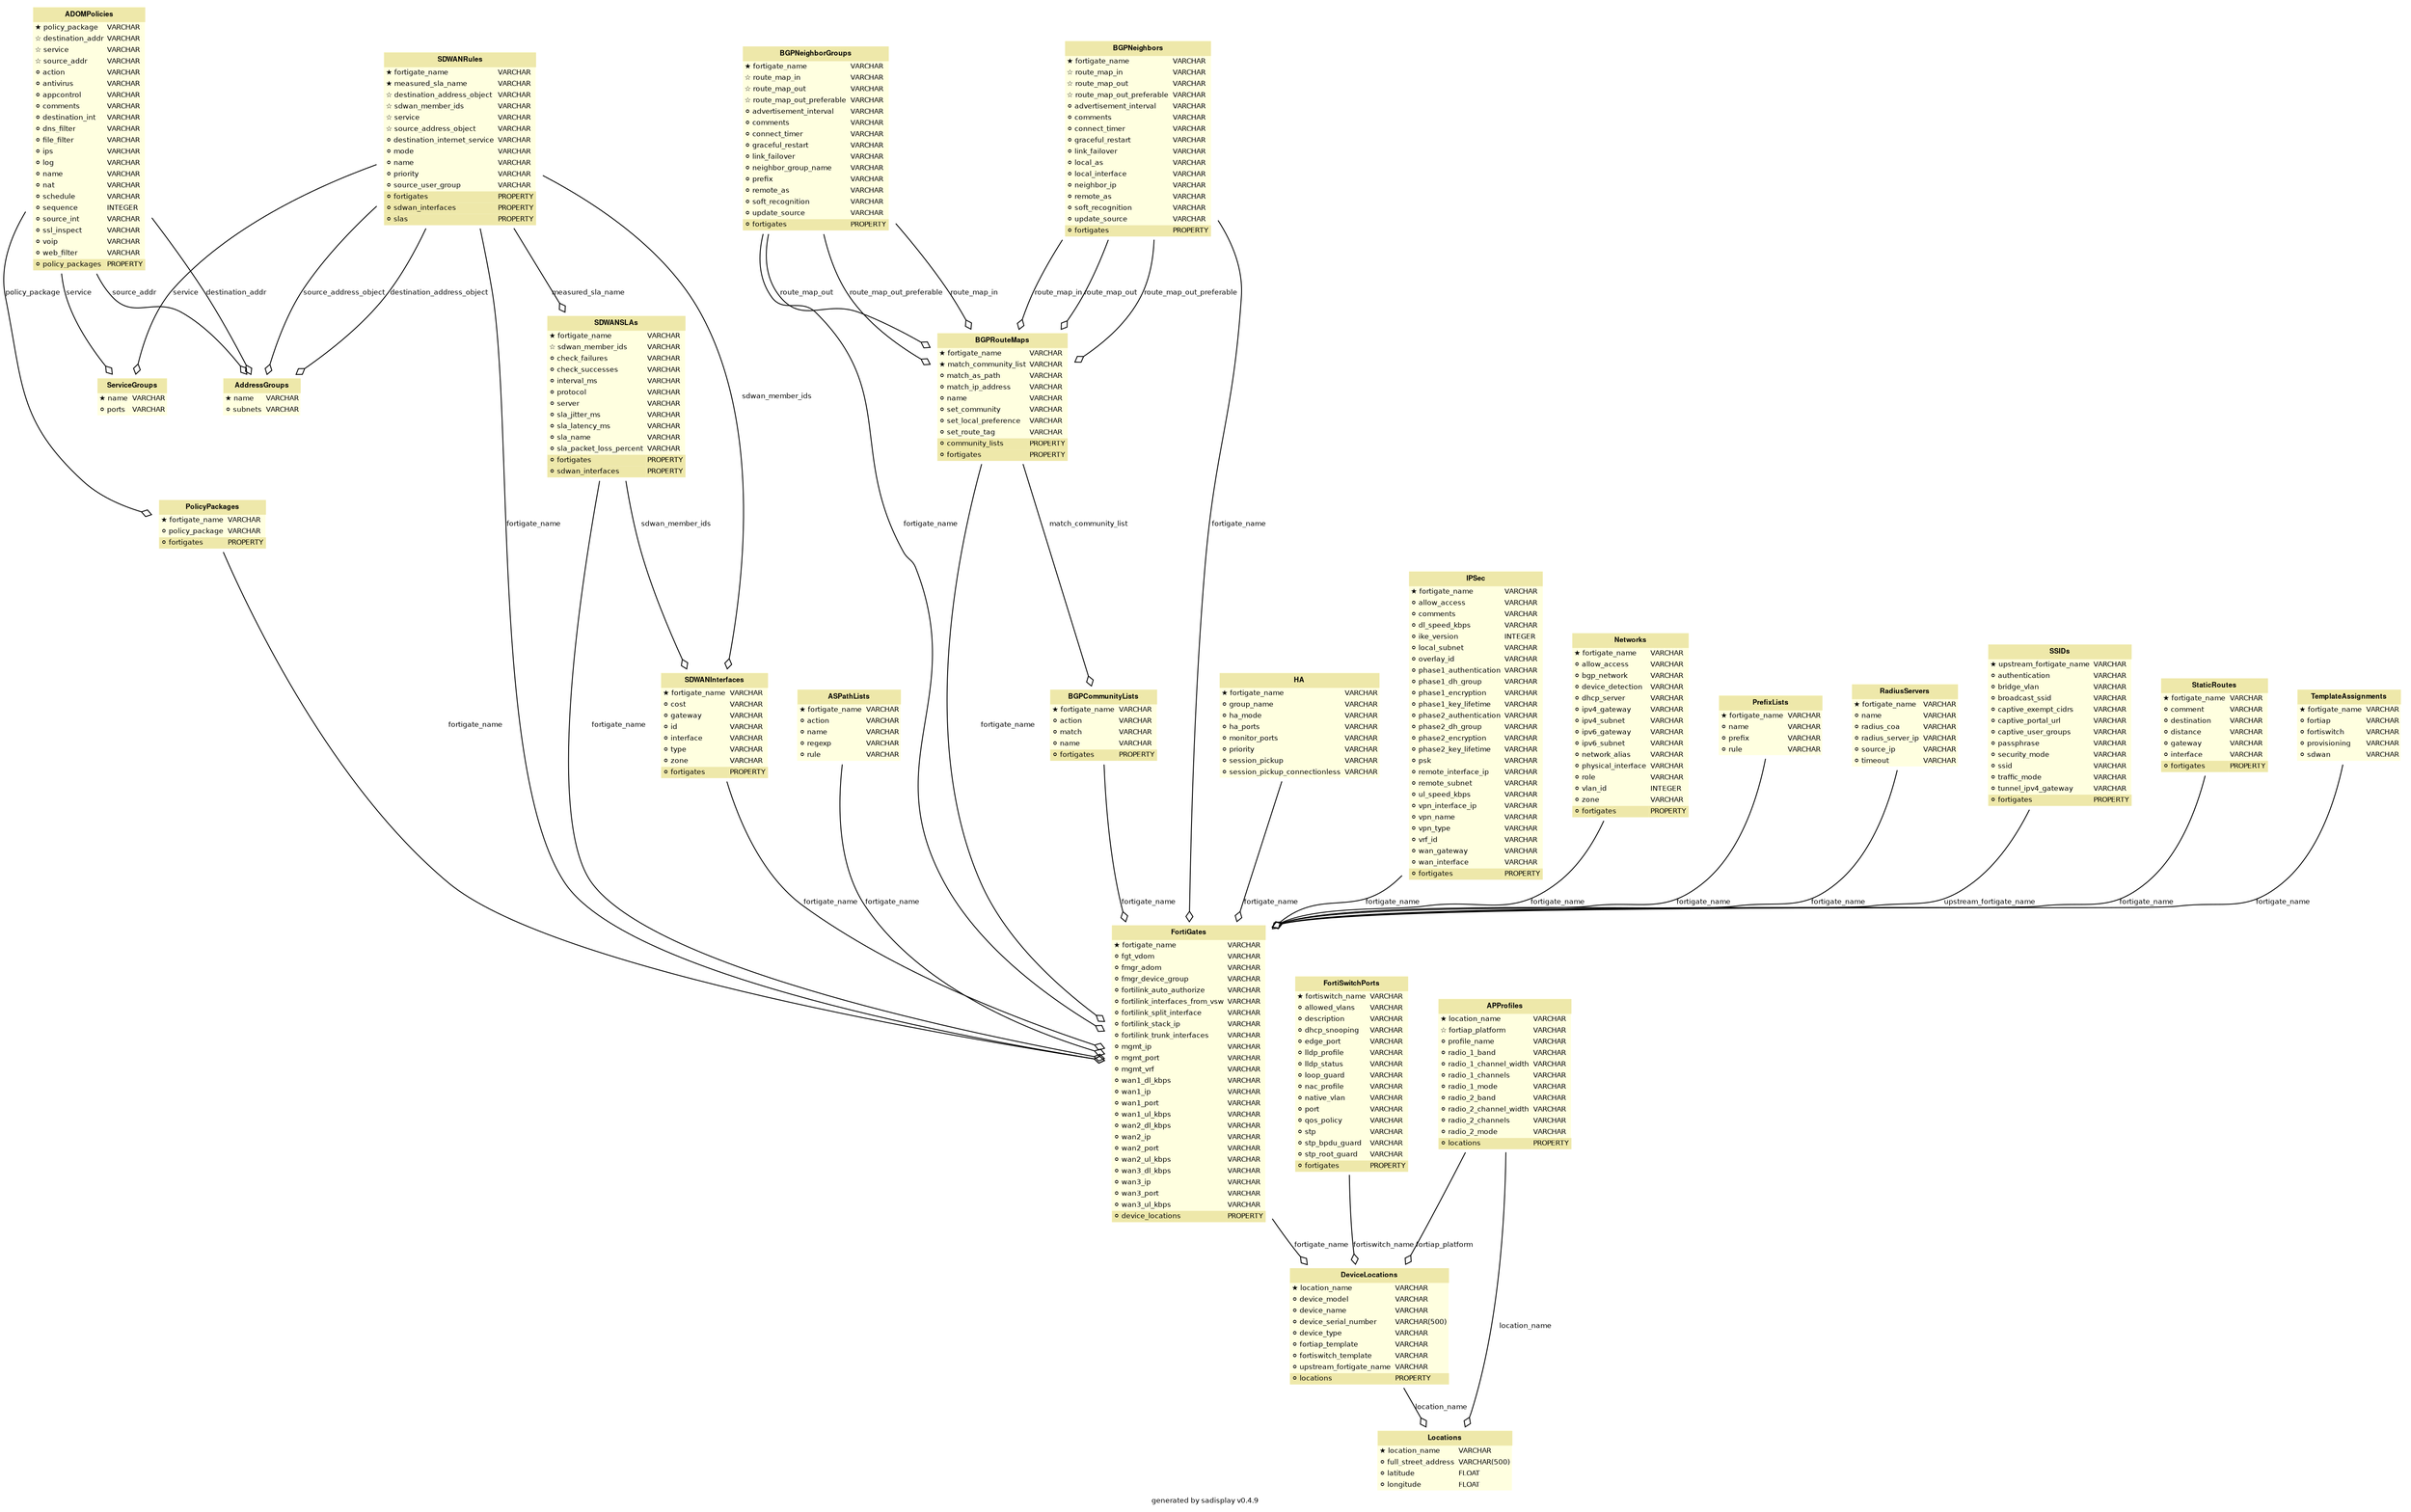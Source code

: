 
        digraph G {
            label = "generated by sadisplay v0.4.9";
            fontname = "Bitstream Vera Sans"
            fontsize = 8

            node [
                fontname = "Bitstream Vera Sans"
                fontsize = 8
                shape = "plaintext"
            ]

            edge [
                fontname = "Bitstream Vera Sans"
                fontsize = 8
            ]
    

        ADOMPolicies [label=<
        <TABLE BGCOLOR="lightyellow" BORDER="0"
            CELLBORDER="0" CELLSPACING="0">
                <TR><TD COLSPAN="2" CELLPADDING="4"
                        ALIGN="CENTER" BGCOLOR="palegoldenrod"
                ><FONT FACE="Helvetica Bold" COLOR="black"
                >ADOMPolicies</FONT></TD></TR><TR><TD ALIGN="LEFT" BORDER="0"
        ><FONT FACE="Bitstream Vera Sans">★ policy_package</FONT
        ></TD><TD ALIGN="LEFT"
        ><FONT FACE="Bitstream Vera Sans">VARCHAR</FONT
        ></TD></TR> <TR><TD ALIGN="LEFT" BORDER="0"
        ><FONT FACE="Bitstream Vera Sans">☆ destination_addr</FONT
        ></TD><TD ALIGN="LEFT"
        ><FONT FACE="Bitstream Vera Sans">VARCHAR</FONT
        ></TD></TR> <TR><TD ALIGN="LEFT" BORDER="0"
        ><FONT FACE="Bitstream Vera Sans">☆ service</FONT
        ></TD><TD ALIGN="LEFT"
        ><FONT FACE="Bitstream Vera Sans">VARCHAR</FONT
        ></TD></TR> <TR><TD ALIGN="LEFT" BORDER="0"
        ><FONT FACE="Bitstream Vera Sans">☆ source_addr</FONT
        ></TD><TD ALIGN="LEFT"
        ><FONT FACE="Bitstream Vera Sans">VARCHAR</FONT
        ></TD></TR> <TR><TD ALIGN="LEFT" BORDER="0"
        ><FONT FACE="Bitstream Vera Sans">⚪ action</FONT
        ></TD><TD ALIGN="LEFT"
        ><FONT FACE="Bitstream Vera Sans">VARCHAR</FONT
        ></TD></TR> <TR><TD ALIGN="LEFT" BORDER="0"
        ><FONT FACE="Bitstream Vera Sans">⚪ antivirus</FONT
        ></TD><TD ALIGN="LEFT"
        ><FONT FACE="Bitstream Vera Sans">VARCHAR</FONT
        ></TD></TR> <TR><TD ALIGN="LEFT" BORDER="0"
        ><FONT FACE="Bitstream Vera Sans">⚪ appcontrol</FONT
        ></TD><TD ALIGN="LEFT"
        ><FONT FACE="Bitstream Vera Sans">VARCHAR</FONT
        ></TD></TR> <TR><TD ALIGN="LEFT" BORDER="0"
        ><FONT FACE="Bitstream Vera Sans">⚪ comments</FONT
        ></TD><TD ALIGN="LEFT"
        ><FONT FACE="Bitstream Vera Sans">VARCHAR</FONT
        ></TD></TR> <TR><TD ALIGN="LEFT" BORDER="0"
        ><FONT FACE="Bitstream Vera Sans">⚪ destination_int</FONT
        ></TD><TD ALIGN="LEFT"
        ><FONT FACE="Bitstream Vera Sans">VARCHAR</FONT
        ></TD></TR> <TR><TD ALIGN="LEFT" BORDER="0"
        ><FONT FACE="Bitstream Vera Sans">⚪ dns_filter</FONT
        ></TD><TD ALIGN="LEFT"
        ><FONT FACE="Bitstream Vera Sans">VARCHAR</FONT
        ></TD></TR> <TR><TD ALIGN="LEFT" BORDER="0"
        ><FONT FACE="Bitstream Vera Sans">⚪ file_filter</FONT
        ></TD><TD ALIGN="LEFT"
        ><FONT FACE="Bitstream Vera Sans">VARCHAR</FONT
        ></TD></TR> <TR><TD ALIGN="LEFT" BORDER="0"
        ><FONT FACE="Bitstream Vera Sans">⚪ ips</FONT
        ></TD><TD ALIGN="LEFT"
        ><FONT FACE="Bitstream Vera Sans">VARCHAR</FONT
        ></TD></TR> <TR><TD ALIGN="LEFT" BORDER="0"
        ><FONT FACE="Bitstream Vera Sans">⚪ log</FONT
        ></TD><TD ALIGN="LEFT"
        ><FONT FACE="Bitstream Vera Sans">VARCHAR</FONT
        ></TD></TR> <TR><TD ALIGN="LEFT" BORDER="0"
        ><FONT FACE="Bitstream Vera Sans">⚪ name</FONT
        ></TD><TD ALIGN="LEFT"
        ><FONT FACE="Bitstream Vera Sans">VARCHAR</FONT
        ></TD></TR> <TR><TD ALIGN="LEFT" BORDER="0"
        ><FONT FACE="Bitstream Vera Sans">⚪ nat</FONT
        ></TD><TD ALIGN="LEFT"
        ><FONT FACE="Bitstream Vera Sans">VARCHAR</FONT
        ></TD></TR> <TR><TD ALIGN="LEFT" BORDER="0"
        ><FONT FACE="Bitstream Vera Sans">⚪ schedule</FONT
        ></TD><TD ALIGN="LEFT"
        ><FONT FACE="Bitstream Vera Sans">VARCHAR</FONT
        ></TD></TR> <TR><TD ALIGN="LEFT" BORDER="0"
        ><FONT FACE="Bitstream Vera Sans">⚪ sequence</FONT
        ></TD><TD ALIGN="LEFT"
        ><FONT FACE="Bitstream Vera Sans">INTEGER</FONT
        ></TD></TR> <TR><TD ALIGN="LEFT" BORDER="0"
        ><FONT FACE="Bitstream Vera Sans">⚪ source_int</FONT
        ></TD><TD ALIGN="LEFT"
        ><FONT FACE="Bitstream Vera Sans">VARCHAR</FONT
        ></TD></TR> <TR><TD ALIGN="LEFT" BORDER="0"
        ><FONT FACE="Bitstream Vera Sans">⚪ ssl_inspect</FONT
        ></TD><TD ALIGN="LEFT"
        ><FONT FACE="Bitstream Vera Sans">VARCHAR</FONT
        ></TD></TR> <TR><TD ALIGN="LEFT" BORDER="0"
        ><FONT FACE="Bitstream Vera Sans">⚪ voip</FONT
        ></TD><TD ALIGN="LEFT"
        ><FONT FACE="Bitstream Vera Sans">VARCHAR</FONT
        ></TD></TR> <TR><TD ALIGN="LEFT" BORDER="0"
        ><FONT FACE="Bitstream Vera Sans">⚪ web_filter</FONT
        ></TD><TD ALIGN="LEFT"
        ><FONT FACE="Bitstream Vera Sans">VARCHAR</FONT
        ></TD></TR><TR><TD ALIGN="LEFT" BORDER="0"
        BGCOLOR="palegoldenrod"
        ><FONT FACE="Bitstream Vera Sans">⚪ policy_packages</FONT></TD
        ><TD BGCOLOR="palegoldenrod" ALIGN="LEFT"
        ><FONT FACE="Bitstream Vera Sans">PROPERTY</FONT
        ></TD></TR>
        </TABLE>
    >]
    

        APProfiles [label=<
        <TABLE BGCOLOR="lightyellow" BORDER="0"
            CELLBORDER="0" CELLSPACING="0">
                <TR><TD COLSPAN="2" CELLPADDING="4"
                        ALIGN="CENTER" BGCOLOR="palegoldenrod"
                ><FONT FACE="Helvetica Bold" COLOR="black"
                >APProfiles</FONT></TD></TR><TR><TD ALIGN="LEFT" BORDER="0"
        ><FONT FACE="Bitstream Vera Sans">★ location_name</FONT
        ></TD><TD ALIGN="LEFT"
        ><FONT FACE="Bitstream Vera Sans">VARCHAR</FONT
        ></TD></TR> <TR><TD ALIGN="LEFT" BORDER="0"
        ><FONT FACE="Bitstream Vera Sans">☆ fortiap_platform</FONT
        ></TD><TD ALIGN="LEFT"
        ><FONT FACE="Bitstream Vera Sans">VARCHAR</FONT
        ></TD></TR> <TR><TD ALIGN="LEFT" BORDER="0"
        ><FONT FACE="Bitstream Vera Sans">⚪ profile_name</FONT
        ></TD><TD ALIGN="LEFT"
        ><FONT FACE="Bitstream Vera Sans">VARCHAR</FONT
        ></TD></TR> <TR><TD ALIGN="LEFT" BORDER="0"
        ><FONT FACE="Bitstream Vera Sans">⚪ radio_1_band</FONT
        ></TD><TD ALIGN="LEFT"
        ><FONT FACE="Bitstream Vera Sans">VARCHAR</FONT
        ></TD></TR> <TR><TD ALIGN="LEFT" BORDER="0"
        ><FONT FACE="Bitstream Vera Sans">⚪ radio_1_channel_width</FONT
        ></TD><TD ALIGN="LEFT"
        ><FONT FACE="Bitstream Vera Sans">VARCHAR</FONT
        ></TD></TR> <TR><TD ALIGN="LEFT" BORDER="0"
        ><FONT FACE="Bitstream Vera Sans">⚪ radio_1_channels</FONT
        ></TD><TD ALIGN="LEFT"
        ><FONT FACE="Bitstream Vera Sans">VARCHAR</FONT
        ></TD></TR> <TR><TD ALIGN="LEFT" BORDER="0"
        ><FONT FACE="Bitstream Vera Sans">⚪ radio_1_mode</FONT
        ></TD><TD ALIGN="LEFT"
        ><FONT FACE="Bitstream Vera Sans">VARCHAR</FONT
        ></TD></TR> <TR><TD ALIGN="LEFT" BORDER="0"
        ><FONT FACE="Bitstream Vera Sans">⚪ radio_2_band</FONT
        ></TD><TD ALIGN="LEFT"
        ><FONT FACE="Bitstream Vera Sans">VARCHAR</FONT
        ></TD></TR> <TR><TD ALIGN="LEFT" BORDER="0"
        ><FONT FACE="Bitstream Vera Sans">⚪ radio_2_channel_width</FONT
        ></TD><TD ALIGN="LEFT"
        ><FONT FACE="Bitstream Vera Sans">VARCHAR</FONT
        ></TD></TR> <TR><TD ALIGN="LEFT" BORDER="0"
        ><FONT FACE="Bitstream Vera Sans">⚪ radio_2_channels</FONT
        ></TD><TD ALIGN="LEFT"
        ><FONT FACE="Bitstream Vera Sans">VARCHAR</FONT
        ></TD></TR> <TR><TD ALIGN="LEFT" BORDER="0"
        ><FONT FACE="Bitstream Vera Sans">⚪ radio_2_mode</FONT
        ></TD><TD ALIGN="LEFT"
        ><FONT FACE="Bitstream Vera Sans">VARCHAR</FONT
        ></TD></TR><TR><TD ALIGN="LEFT" BORDER="0"
        BGCOLOR="palegoldenrod"
        ><FONT FACE="Bitstream Vera Sans">⚪ locations</FONT></TD
        ><TD BGCOLOR="palegoldenrod" ALIGN="LEFT"
        ><FONT FACE="Bitstream Vera Sans">PROPERTY</FONT
        ></TD></TR>
        </TABLE>
    >]
    

        ASPathLists [label=<
        <TABLE BGCOLOR="lightyellow" BORDER="0"
            CELLBORDER="0" CELLSPACING="0">
                <TR><TD COLSPAN="2" CELLPADDING="4"
                        ALIGN="CENTER" BGCOLOR="palegoldenrod"
                ><FONT FACE="Helvetica Bold" COLOR="black"
                >ASPathLists</FONT></TD></TR><TR><TD ALIGN="LEFT" BORDER="0"
        ><FONT FACE="Bitstream Vera Sans">★ fortigate_name</FONT
        ></TD><TD ALIGN="LEFT"
        ><FONT FACE="Bitstream Vera Sans">VARCHAR</FONT
        ></TD></TR> <TR><TD ALIGN="LEFT" BORDER="0"
        ><FONT FACE="Bitstream Vera Sans">⚪ action</FONT
        ></TD><TD ALIGN="LEFT"
        ><FONT FACE="Bitstream Vera Sans">VARCHAR</FONT
        ></TD></TR> <TR><TD ALIGN="LEFT" BORDER="0"
        ><FONT FACE="Bitstream Vera Sans">⚪ name</FONT
        ></TD><TD ALIGN="LEFT"
        ><FONT FACE="Bitstream Vera Sans">VARCHAR</FONT
        ></TD></TR> <TR><TD ALIGN="LEFT" BORDER="0"
        ><FONT FACE="Bitstream Vera Sans">⚪ regexp</FONT
        ></TD><TD ALIGN="LEFT"
        ><FONT FACE="Bitstream Vera Sans">VARCHAR</FONT
        ></TD></TR> <TR><TD ALIGN="LEFT" BORDER="0"
        ><FONT FACE="Bitstream Vera Sans">⚪ rule</FONT
        ></TD><TD ALIGN="LEFT"
        ><FONT FACE="Bitstream Vera Sans">VARCHAR</FONT
        ></TD></TR>
        </TABLE>
    >]
    

        AddressGroups [label=<
        <TABLE BGCOLOR="lightyellow" BORDER="0"
            CELLBORDER="0" CELLSPACING="0">
                <TR><TD COLSPAN="2" CELLPADDING="4"
                        ALIGN="CENTER" BGCOLOR="palegoldenrod"
                ><FONT FACE="Helvetica Bold" COLOR="black"
                >AddressGroups</FONT></TD></TR><TR><TD ALIGN="LEFT" BORDER="0"
        ><FONT FACE="Bitstream Vera Sans">★ name</FONT
        ></TD><TD ALIGN="LEFT"
        ><FONT FACE="Bitstream Vera Sans">VARCHAR</FONT
        ></TD></TR> <TR><TD ALIGN="LEFT" BORDER="0"
        ><FONT FACE="Bitstream Vera Sans">⚪ subnets</FONT
        ></TD><TD ALIGN="LEFT"
        ><FONT FACE="Bitstream Vera Sans">VARCHAR</FONT
        ></TD></TR>
        </TABLE>
    >]
    

        BGPCommunityLists [label=<
        <TABLE BGCOLOR="lightyellow" BORDER="0"
            CELLBORDER="0" CELLSPACING="0">
                <TR><TD COLSPAN="2" CELLPADDING="4"
                        ALIGN="CENTER" BGCOLOR="palegoldenrod"
                ><FONT FACE="Helvetica Bold" COLOR="black"
                >BGPCommunityLists</FONT></TD></TR><TR><TD ALIGN="LEFT" BORDER="0"
        ><FONT FACE="Bitstream Vera Sans">★ fortigate_name</FONT
        ></TD><TD ALIGN="LEFT"
        ><FONT FACE="Bitstream Vera Sans">VARCHAR</FONT
        ></TD></TR> <TR><TD ALIGN="LEFT" BORDER="0"
        ><FONT FACE="Bitstream Vera Sans">⚪ action</FONT
        ></TD><TD ALIGN="LEFT"
        ><FONT FACE="Bitstream Vera Sans">VARCHAR</FONT
        ></TD></TR> <TR><TD ALIGN="LEFT" BORDER="0"
        ><FONT FACE="Bitstream Vera Sans">⚪ match</FONT
        ></TD><TD ALIGN="LEFT"
        ><FONT FACE="Bitstream Vera Sans">VARCHAR</FONT
        ></TD></TR> <TR><TD ALIGN="LEFT" BORDER="0"
        ><FONT FACE="Bitstream Vera Sans">⚪ name</FONT
        ></TD><TD ALIGN="LEFT"
        ><FONT FACE="Bitstream Vera Sans">VARCHAR</FONT
        ></TD></TR><TR><TD ALIGN="LEFT" BORDER="0"
        BGCOLOR="palegoldenrod"
        ><FONT FACE="Bitstream Vera Sans">⚪ fortigates</FONT></TD
        ><TD BGCOLOR="palegoldenrod" ALIGN="LEFT"
        ><FONT FACE="Bitstream Vera Sans">PROPERTY</FONT
        ></TD></TR>
        </TABLE>
    >]
    

        BGPNeighborGroups [label=<
        <TABLE BGCOLOR="lightyellow" BORDER="0"
            CELLBORDER="0" CELLSPACING="0">
                <TR><TD COLSPAN="2" CELLPADDING="4"
                        ALIGN="CENTER" BGCOLOR="palegoldenrod"
                ><FONT FACE="Helvetica Bold" COLOR="black"
                >BGPNeighborGroups</FONT></TD></TR><TR><TD ALIGN="LEFT" BORDER="0"
        ><FONT FACE="Bitstream Vera Sans">★ fortigate_name</FONT
        ></TD><TD ALIGN="LEFT"
        ><FONT FACE="Bitstream Vera Sans">VARCHAR</FONT
        ></TD></TR> <TR><TD ALIGN="LEFT" BORDER="0"
        ><FONT FACE="Bitstream Vera Sans">☆ route_map_in</FONT
        ></TD><TD ALIGN="LEFT"
        ><FONT FACE="Bitstream Vera Sans">VARCHAR</FONT
        ></TD></TR> <TR><TD ALIGN="LEFT" BORDER="0"
        ><FONT FACE="Bitstream Vera Sans">☆ route_map_out</FONT
        ></TD><TD ALIGN="LEFT"
        ><FONT FACE="Bitstream Vera Sans">VARCHAR</FONT
        ></TD></TR> <TR><TD ALIGN="LEFT" BORDER="0"
        ><FONT FACE="Bitstream Vera Sans">☆ route_map_out_preferable</FONT
        ></TD><TD ALIGN="LEFT"
        ><FONT FACE="Bitstream Vera Sans">VARCHAR</FONT
        ></TD></TR> <TR><TD ALIGN="LEFT" BORDER="0"
        ><FONT FACE="Bitstream Vera Sans">⚪ advertisement_interval</FONT
        ></TD><TD ALIGN="LEFT"
        ><FONT FACE="Bitstream Vera Sans">VARCHAR</FONT
        ></TD></TR> <TR><TD ALIGN="LEFT" BORDER="0"
        ><FONT FACE="Bitstream Vera Sans">⚪ comments</FONT
        ></TD><TD ALIGN="LEFT"
        ><FONT FACE="Bitstream Vera Sans">VARCHAR</FONT
        ></TD></TR> <TR><TD ALIGN="LEFT" BORDER="0"
        ><FONT FACE="Bitstream Vera Sans">⚪ connect_timer</FONT
        ></TD><TD ALIGN="LEFT"
        ><FONT FACE="Bitstream Vera Sans">VARCHAR</FONT
        ></TD></TR> <TR><TD ALIGN="LEFT" BORDER="0"
        ><FONT FACE="Bitstream Vera Sans">⚪ graceful_restart</FONT
        ></TD><TD ALIGN="LEFT"
        ><FONT FACE="Bitstream Vera Sans">VARCHAR</FONT
        ></TD></TR> <TR><TD ALIGN="LEFT" BORDER="0"
        ><FONT FACE="Bitstream Vera Sans">⚪ link_failover</FONT
        ></TD><TD ALIGN="LEFT"
        ><FONT FACE="Bitstream Vera Sans">VARCHAR</FONT
        ></TD></TR> <TR><TD ALIGN="LEFT" BORDER="0"
        ><FONT FACE="Bitstream Vera Sans">⚪ neighbor_group_name</FONT
        ></TD><TD ALIGN="LEFT"
        ><FONT FACE="Bitstream Vera Sans">VARCHAR</FONT
        ></TD></TR> <TR><TD ALIGN="LEFT" BORDER="0"
        ><FONT FACE="Bitstream Vera Sans">⚪ prefix</FONT
        ></TD><TD ALIGN="LEFT"
        ><FONT FACE="Bitstream Vera Sans">VARCHAR</FONT
        ></TD></TR> <TR><TD ALIGN="LEFT" BORDER="0"
        ><FONT FACE="Bitstream Vera Sans">⚪ remote_as</FONT
        ></TD><TD ALIGN="LEFT"
        ><FONT FACE="Bitstream Vera Sans">VARCHAR</FONT
        ></TD></TR> <TR><TD ALIGN="LEFT" BORDER="0"
        ><FONT FACE="Bitstream Vera Sans">⚪ soft_recognition</FONT
        ></TD><TD ALIGN="LEFT"
        ><FONT FACE="Bitstream Vera Sans">VARCHAR</FONT
        ></TD></TR> <TR><TD ALIGN="LEFT" BORDER="0"
        ><FONT FACE="Bitstream Vera Sans">⚪ update_source</FONT
        ></TD><TD ALIGN="LEFT"
        ><FONT FACE="Bitstream Vera Sans">VARCHAR</FONT
        ></TD></TR><TR><TD ALIGN="LEFT" BORDER="0"
        BGCOLOR="palegoldenrod"
        ><FONT FACE="Bitstream Vera Sans">⚪ fortigates</FONT></TD
        ><TD BGCOLOR="palegoldenrod" ALIGN="LEFT"
        ><FONT FACE="Bitstream Vera Sans">PROPERTY</FONT
        ></TD></TR>
        </TABLE>
    >]
    

        BGPNeighbors [label=<
        <TABLE BGCOLOR="lightyellow" BORDER="0"
            CELLBORDER="0" CELLSPACING="0">
                <TR><TD COLSPAN="2" CELLPADDING="4"
                        ALIGN="CENTER" BGCOLOR="palegoldenrod"
                ><FONT FACE="Helvetica Bold" COLOR="black"
                >BGPNeighbors</FONT></TD></TR><TR><TD ALIGN="LEFT" BORDER="0"
        ><FONT FACE="Bitstream Vera Sans">★ fortigate_name</FONT
        ></TD><TD ALIGN="LEFT"
        ><FONT FACE="Bitstream Vera Sans">VARCHAR</FONT
        ></TD></TR> <TR><TD ALIGN="LEFT" BORDER="0"
        ><FONT FACE="Bitstream Vera Sans">☆ route_map_in</FONT
        ></TD><TD ALIGN="LEFT"
        ><FONT FACE="Bitstream Vera Sans">VARCHAR</FONT
        ></TD></TR> <TR><TD ALIGN="LEFT" BORDER="0"
        ><FONT FACE="Bitstream Vera Sans">☆ route_map_out</FONT
        ></TD><TD ALIGN="LEFT"
        ><FONT FACE="Bitstream Vera Sans">VARCHAR</FONT
        ></TD></TR> <TR><TD ALIGN="LEFT" BORDER="0"
        ><FONT FACE="Bitstream Vera Sans">☆ route_map_out_preferable</FONT
        ></TD><TD ALIGN="LEFT"
        ><FONT FACE="Bitstream Vera Sans">VARCHAR</FONT
        ></TD></TR> <TR><TD ALIGN="LEFT" BORDER="0"
        ><FONT FACE="Bitstream Vera Sans">⚪ advertisement_interval</FONT
        ></TD><TD ALIGN="LEFT"
        ><FONT FACE="Bitstream Vera Sans">VARCHAR</FONT
        ></TD></TR> <TR><TD ALIGN="LEFT" BORDER="0"
        ><FONT FACE="Bitstream Vera Sans">⚪ comments</FONT
        ></TD><TD ALIGN="LEFT"
        ><FONT FACE="Bitstream Vera Sans">VARCHAR</FONT
        ></TD></TR> <TR><TD ALIGN="LEFT" BORDER="0"
        ><FONT FACE="Bitstream Vera Sans">⚪ connect_timer</FONT
        ></TD><TD ALIGN="LEFT"
        ><FONT FACE="Bitstream Vera Sans">VARCHAR</FONT
        ></TD></TR> <TR><TD ALIGN="LEFT" BORDER="0"
        ><FONT FACE="Bitstream Vera Sans">⚪ graceful_restart</FONT
        ></TD><TD ALIGN="LEFT"
        ><FONT FACE="Bitstream Vera Sans">VARCHAR</FONT
        ></TD></TR> <TR><TD ALIGN="LEFT" BORDER="0"
        ><FONT FACE="Bitstream Vera Sans">⚪ link_failover</FONT
        ></TD><TD ALIGN="LEFT"
        ><FONT FACE="Bitstream Vera Sans">VARCHAR</FONT
        ></TD></TR> <TR><TD ALIGN="LEFT" BORDER="0"
        ><FONT FACE="Bitstream Vera Sans">⚪ local_as</FONT
        ></TD><TD ALIGN="LEFT"
        ><FONT FACE="Bitstream Vera Sans">VARCHAR</FONT
        ></TD></TR> <TR><TD ALIGN="LEFT" BORDER="0"
        ><FONT FACE="Bitstream Vera Sans">⚪ local_interface</FONT
        ></TD><TD ALIGN="LEFT"
        ><FONT FACE="Bitstream Vera Sans">VARCHAR</FONT
        ></TD></TR> <TR><TD ALIGN="LEFT" BORDER="0"
        ><FONT FACE="Bitstream Vera Sans">⚪ neighbor_ip</FONT
        ></TD><TD ALIGN="LEFT"
        ><FONT FACE="Bitstream Vera Sans">VARCHAR</FONT
        ></TD></TR> <TR><TD ALIGN="LEFT" BORDER="0"
        ><FONT FACE="Bitstream Vera Sans">⚪ remote_as</FONT
        ></TD><TD ALIGN="LEFT"
        ><FONT FACE="Bitstream Vera Sans">VARCHAR</FONT
        ></TD></TR> <TR><TD ALIGN="LEFT" BORDER="0"
        ><FONT FACE="Bitstream Vera Sans">⚪ soft_recognition</FONT
        ></TD><TD ALIGN="LEFT"
        ><FONT FACE="Bitstream Vera Sans">VARCHAR</FONT
        ></TD></TR> <TR><TD ALIGN="LEFT" BORDER="0"
        ><FONT FACE="Bitstream Vera Sans">⚪ update_source</FONT
        ></TD><TD ALIGN="LEFT"
        ><FONT FACE="Bitstream Vera Sans">VARCHAR</FONT
        ></TD></TR><TR><TD ALIGN="LEFT" BORDER="0"
        BGCOLOR="palegoldenrod"
        ><FONT FACE="Bitstream Vera Sans">⚪ fortigates</FONT></TD
        ><TD BGCOLOR="palegoldenrod" ALIGN="LEFT"
        ><FONT FACE="Bitstream Vera Sans">PROPERTY</FONT
        ></TD></TR>
        </TABLE>
    >]
    

        BGPRouteMaps [label=<
        <TABLE BGCOLOR="lightyellow" BORDER="0"
            CELLBORDER="0" CELLSPACING="0">
                <TR><TD COLSPAN="2" CELLPADDING="4"
                        ALIGN="CENTER" BGCOLOR="palegoldenrod"
                ><FONT FACE="Helvetica Bold" COLOR="black"
                >BGPRouteMaps</FONT></TD></TR><TR><TD ALIGN="LEFT" BORDER="0"
        ><FONT FACE="Bitstream Vera Sans">★ fortigate_name</FONT
        ></TD><TD ALIGN="LEFT"
        ><FONT FACE="Bitstream Vera Sans">VARCHAR</FONT
        ></TD></TR> <TR><TD ALIGN="LEFT" BORDER="0"
        ><FONT FACE="Bitstream Vera Sans">★ match_community_list</FONT
        ></TD><TD ALIGN="LEFT"
        ><FONT FACE="Bitstream Vera Sans">VARCHAR</FONT
        ></TD></TR> <TR><TD ALIGN="LEFT" BORDER="0"
        ><FONT FACE="Bitstream Vera Sans">⚪ match_as_path</FONT
        ></TD><TD ALIGN="LEFT"
        ><FONT FACE="Bitstream Vera Sans">VARCHAR</FONT
        ></TD></TR> <TR><TD ALIGN="LEFT" BORDER="0"
        ><FONT FACE="Bitstream Vera Sans">⚪ match_ip_address</FONT
        ></TD><TD ALIGN="LEFT"
        ><FONT FACE="Bitstream Vera Sans">VARCHAR</FONT
        ></TD></TR> <TR><TD ALIGN="LEFT" BORDER="0"
        ><FONT FACE="Bitstream Vera Sans">⚪ name</FONT
        ></TD><TD ALIGN="LEFT"
        ><FONT FACE="Bitstream Vera Sans">VARCHAR</FONT
        ></TD></TR> <TR><TD ALIGN="LEFT" BORDER="0"
        ><FONT FACE="Bitstream Vera Sans">⚪ set_community</FONT
        ></TD><TD ALIGN="LEFT"
        ><FONT FACE="Bitstream Vera Sans">VARCHAR</FONT
        ></TD></TR> <TR><TD ALIGN="LEFT" BORDER="0"
        ><FONT FACE="Bitstream Vera Sans">⚪ set_local_preference</FONT
        ></TD><TD ALIGN="LEFT"
        ><FONT FACE="Bitstream Vera Sans">VARCHAR</FONT
        ></TD></TR> <TR><TD ALIGN="LEFT" BORDER="0"
        ><FONT FACE="Bitstream Vera Sans">⚪ set_route_tag</FONT
        ></TD><TD ALIGN="LEFT"
        ><FONT FACE="Bitstream Vera Sans">VARCHAR</FONT
        ></TD></TR><TR><TD ALIGN="LEFT" BORDER="0"
        BGCOLOR="palegoldenrod"
        ><FONT FACE="Bitstream Vera Sans">⚪ community_lists</FONT></TD
        ><TD BGCOLOR="palegoldenrod" ALIGN="LEFT"
        ><FONT FACE="Bitstream Vera Sans">PROPERTY</FONT
        ></TD></TR> <TR><TD ALIGN="LEFT" BORDER="0"
        BGCOLOR="palegoldenrod"
        ><FONT FACE="Bitstream Vera Sans">⚪ fortigates</FONT></TD
        ><TD BGCOLOR="palegoldenrod" ALIGN="LEFT"
        ><FONT FACE="Bitstream Vera Sans">PROPERTY</FONT
        ></TD></TR>
        </TABLE>
    >]
    

        DeviceLocations [label=<
        <TABLE BGCOLOR="lightyellow" BORDER="0"
            CELLBORDER="0" CELLSPACING="0">
                <TR><TD COLSPAN="2" CELLPADDING="4"
                        ALIGN="CENTER" BGCOLOR="palegoldenrod"
                ><FONT FACE="Helvetica Bold" COLOR="black"
                >DeviceLocations</FONT></TD></TR><TR><TD ALIGN="LEFT" BORDER="0"
        ><FONT FACE="Bitstream Vera Sans">★ location_name</FONT
        ></TD><TD ALIGN="LEFT"
        ><FONT FACE="Bitstream Vera Sans">VARCHAR</FONT
        ></TD></TR> <TR><TD ALIGN="LEFT" BORDER="0"
        ><FONT FACE="Bitstream Vera Sans">⚪ device_model</FONT
        ></TD><TD ALIGN="LEFT"
        ><FONT FACE="Bitstream Vera Sans">VARCHAR</FONT
        ></TD></TR> <TR><TD ALIGN="LEFT" BORDER="0"
        ><FONT FACE="Bitstream Vera Sans">⚪ device_name</FONT
        ></TD><TD ALIGN="LEFT"
        ><FONT FACE="Bitstream Vera Sans">VARCHAR</FONT
        ></TD></TR> <TR><TD ALIGN="LEFT" BORDER="0"
        ><FONT FACE="Bitstream Vera Sans">⚪ device_serial_number</FONT
        ></TD><TD ALIGN="LEFT"
        ><FONT FACE="Bitstream Vera Sans">VARCHAR(500)</FONT
        ></TD></TR> <TR><TD ALIGN="LEFT" BORDER="0"
        ><FONT FACE="Bitstream Vera Sans">⚪ device_type</FONT
        ></TD><TD ALIGN="LEFT"
        ><FONT FACE="Bitstream Vera Sans">VARCHAR</FONT
        ></TD></TR> <TR><TD ALIGN="LEFT" BORDER="0"
        ><FONT FACE="Bitstream Vera Sans">⚪ fortiap_template</FONT
        ></TD><TD ALIGN="LEFT"
        ><FONT FACE="Bitstream Vera Sans">VARCHAR</FONT
        ></TD></TR> <TR><TD ALIGN="LEFT" BORDER="0"
        ><FONT FACE="Bitstream Vera Sans">⚪ fortiswitch_template</FONT
        ></TD><TD ALIGN="LEFT"
        ><FONT FACE="Bitstream Vera Sans">VARCHAR</FONT
        ></TD></TR> <TR><TD ALIGN="LEFT" BORDER="0"
        ><FONT FACE="Bitstream Vera Sans">⚪ upstream_fortigate_name</FONT
        ></TD><TD ALIGN="LEFT"
        ><FONT FACE="Bitstream Vera Sans">VARCHAR</FONT
        ></TD></TR><TR><TD ALIGN="LEFT" BORDER="0"
        BGCOLOR="palegoldenrod"
        ><FONT FACE="Bitstream Vera Sans">⚪ locations</FONT></TD
        ><TD BGCOLOR="palegoldenrod" ALIGN="LEFT"
        ><FONT FACE="Bitstream Vera Sans">PROPERTY</FONT
        ></TD></TR>
        </TABLE>
    >]
    

        FortiGates [label=<
        <TABLE BGCOLOR="lightyellow" BORDER="0"
            CELLBORDER="0" CELLSPACING="0">
                <TR><TD COLSPAN="2" CELLPADDING="4"
                        ALIGN="CENTER" BGCOLOR="palegoldenrod"
                ><FONT FACE="Helvetica Bold" COLOR="black"
                >FortiGates</FONT></TD></TR><TR><TD ALIGN="LEFT" BORDER="0"
        ><FONT FACE="Bitstream Vera Sans">★ fortigate_name</FONT
        ></TD><TD ALIGN="LEFT"
        ><FONT FACE="Bitstream Vera Sans">VARCHAR</FONT
        ></TD></TR> <TR><TD ALIGN="LEFT" BORDER="0"
        ><FONT FACE="Bitstream Vera Sans">⚪ fgt_vdom</FONT
        ></TD><TD ALIGN="LEFT"
        ><FONT FACE="Bitstream Vera Sans">VARCHAR</FONT
        ></TD></TR> <TR><TD ALIGN="LEFT" BORDER="0"
        ><FONT FACE="Bitstream Vera Sans">⚪ fmgr_adom</FONT
        ></TD><TD ALIGN="LEFT"
        ><FONT FACE="Bitstream Vera Sans">VARCHAR</FONT
        ></TD></TR> <TR><TD ALIGN="LEFT" BORDER="0"
        ><FONT FACE="Bitstream Vera Sans">⚪ fmgr_device_group</FONT
        ></TD><TD ALIGN="LEFT"
        ><FONT FACE="Bitstream Vera Sans">VARCHAR</FONT
        ></TD></TR> <TR><TD ALIGN="LEFT" BORDER="0"
        ><FONT FACE="Bitstream Vera Sans">⚪ fortilink_auto_authorize</FONT
        ></TD><TD ALIGN="LEFT"
        ><FONT FACE="Bitstream Vera Sans">VARCHAR</FONT
        ></TD></TR> <TR><TD ALIGN="LEFT" BORDER="0"
        ><FONT FACE="Bitstream Vera Sans">⚪ fortilink_interfaces_from_vsw</FONT
        ></TD><TD ALIGN="LEFT"
        ><FONT FACE="Bitstream Vera Sans">VARCHAR</FONT
        ></TD></TR> <TR><TD ALIGN="LEFT" BORDER="0"
        ><FONT FACE="Bitstream Vera Sans">⚪ fortilink_split_interface</FONT
        ></TD><TD ALIGN="LEFT"
        ><FONT FACE="Bitstream Vera Sans">VARCHAR</FONT
        ></TD></TR> <TR><TD ALIGN="LEFT" BORDER="0"
        ><FONT FACE="Bitstream Vera Sans">⚪ fortilink_stack_ip</FONT
        ></TD><TD ALIGN="LEFT"
        ><FONT FACE="Bitstream Vera Sans">VARCHAR</FONT
        ></TD></TR> <TR><TD ALIGN="LEFT" BORDER="0"
        ><FONT FACE="Bitstream Vera Sans">⚪ fortilink_trunk_interfaces</FONT
        ></TD><TD ALIGN="LEFT"
        ><FONT FACE="Bitstream Vera Sans">VARCHAR</FONT
        ></TD></TR> <TR><TD ALIGN="LEFT" BORDER="0"
        ><FONT FACE="Bitstream Vera Sans">⚪ mgmt_ip</FONT
        ></TD><TD ALIGN="LEFT"
        ><FONT FACE="Bitstream Vera Sans">VARCHAR</FONT
        ></TD></TR> <TR><TD ALIGN="LEFT" BORDER="0"
        ><FONT FACE="Bitstream Vera Sans">⚪ mgmt_port</FONT
        ></TD><TD ALIGN="LEFT"
        ><FONT FACE="Bitstream Vera Sans">VARCHAR</FONT
        ></TD></TR> <TR><TD ALIGN="LEFT" BORDER="0"
        ><FONT FACE="Bitstream Vera Sans">⚪ mgmt_vrf</FONT
        ></TD><TD ALIGN="LEFT"
        ><FONT FACE="Bitstream Vera Sans">VARCHAR</FONT
        ></TD></TR> <TR><TD ALIGN="LEFT" BORDER="0"
        ><FONT FACE="Bitstream Vera Sans">⚪ wan1_dl_kbps</FONT
        ></TD><TD ALIGN="LEFT"
        ><FONT FACE="Bitstream Vera Sans">VARCHAR</FONT
        ></TD></TR> <TR><TD ALIGN="LEFT" BORDER="0"
        ><FONT FACE="Bitstream Vera Sans">⚪ wan1_ip</FONT
        ></TD><TD ALIGN="LEFT"
        ><FONT FACE="Bitstream Vera Sans">VARCHAR</FONT
        ></TD></TR> <TR><TD ALIGN="LEFT" BORDER="0"
        ><FONT FACE="Bitstream Vera Sans">⚪ wan1_port</FONT
        ></TD><TD ALIGN="LEFT"
        ><FONT FACE="Bitstream Vera Sans">VARCHAR</FONT
        ></TD></TR> <TR><TD ALIGN="LEFT" BORDER="0"
        ><FONT FACE="Bitstream Vera Sans">⚪ wan1_ul_kbps</FONT
        ></TD><TD ALIGN="LEFT"
        ><FONT FACE="Bitstream Vera Sans">VARCHAR</FONT
        ></TD></TR> <TR><TD ALIGN="LEFT" BORDER="0"
        ><FONT FACE="Bitstream Vera Sans">⚪ wan2_dl_kbps</FONT
        ></TD><TD ALIGN="LEFT"
        ><FONT FACE="Bitstream Vera Sans">VARCHAR</FONT
        ></TD></TR> <TR><TD ALIGN="LEFT" BORDER="0"
        ><FONT FACE="Bitstream Vera Sans">⚪ wan2_ip</FONT
        ></TD><TD ALIGN="LEFT"
        ><FONT FACE="Bitstream Vera Sans">VARCHAR</FONT
        ></TD></TR> <TR><TD ALIGN="LEFT" BORDER="0"
        ><FONT FACE="Bitstream Vera Sans">⚪ wan2_port</FONT
        ></TD><TD ALIGN="LEFT"
        ><FONT FACE="Bitstream Vera Sans">VARCHAR</FONT
        ></TD></TR> <TR><TD ALIGN="LEFT" BORDER="0"
        ><FONT FACE="Bitstream Vera Sans">⚪ wan2_ul_kbps</FONT
        ></TD><TD ALIGN="LEFT"
        ><FONT FACE="Bitstream Vera Sans">VARCHAR</FONT
        ></TD></TR> <TR><TD ALIGN="LEFT" BORDER="0"
        ><FONT FACE="Bitstream Vera Sans">⚪ wan3_dl_kbps</FONT
        ></TD><TD ALIGN="LEFT"
        ><FONT FACE="Bitstream Vera Sans">VARCHAR</FONT
        ></TD></TR> <TR><TD ALIGN="LEFT" BORDER="0"
        ><FONT FACE="Bitstream Vera Sans">⚪ wan3_ip</FONT
        ></TD><TD ALIGN="LEFT"
        ><FONT FACE="Bitstream Vera Sans">VARCHAR</FONT
        ></TD></TR> <TR><TD ALIGN="LEFT" BORDER="0"
        ><FONT FACE="Bitstream Vera Sans">⚪ wan3_port</FONT
        ></TD><TD ALIGN="LEFT"
        ><FONT FACE="Bitstream Vera Sans">VARCHAR</FONT
        ></TD></TR> <TR><TD ALIGN="LEFT" BORDER="0"
        ><FONT FACE="Bitstream Vera Sans">⚪ wan3_ul_kbps</FONT
        ></TD><TD ALIGN="LEFT"
        ><FONT FACE="Bitstream Vera Sans">VARCHAR</FONT
        ></TD></TR><TR><TD ALIGN="LEFT" BORDER="0"
        BGCOLOR="palegoldenrod"
        ><FONT FACE="Bitstream Vera Sans">⚪ device_locations</FONT></TD
        ><TD BGCOLOR="palegoldenrod" ALIGN="LEFT"
        ><FONT FACE="Bitstream Vera Sans">PROPERTY</FONT
        ></TD></TR>
        </TABLE>
    >]
    

        FortiSwitchPorts [label=<
        <TABLE BGCOLOR="lightyellow" BORDER="0"
            CELLBORDER="0" CELLSPACING="0">
                <TR><TD COLSPAN="2" CELLPADDING="4"
                        ALIGN="CENTER" BGCOLOR="palegoldenrod"
                ><FONT FACE="Helvetica Bold" COLOR="black"
                >FortiSwitchPorts</FONT></TD></TR><TR><TD ALIGN="LEFT" BORDER="0"
        ><FONT FACE="Bitstream Vera Sans">★ fortiswitch_name</FONT
        ></TD><TD ALIGN="LEFT"
        ><FONT FACE="Bitstream Vera Sans">VARCHAR</FONT
        ></TD></TR> <TR><TD ALIGN="LEFT" BORDER="0"
        ><FONT FACE="Bitstream Vera Sans">⚪ allowed_vlans</FONT
        ></TD><TD ALIGN="LEFT"
        ><FONT FACE="Bitstream Vera Sans">VARCHAR</FONT
        ></TD></TR> <TR><TD ALIGN="LEFT" BORDER="0"
        ><FONT FACE="Bitstream Vera Sans">⚪ description</FONT
        ></TD><TD ALIGN="LEFT"
        ><FONT FACE="Bitstream Vera Sans">VARCHAR</FONT
        ></TD></TR> <TR><TD ALIGN="LEFT" BORDER="0"
        ><FONT FACE="Bitstream Vera Sans">⚪ dhcp_snooping</FONT
        ></TD><TD ALIGN="LEFT"
        ><FONT FACE="Bitstream Vera Sans">VARCHAR</FONT
        ></TD></TR> <TR><TD ALIGN="LEFT" BORDER="0"
        ><FONT FACE="Bitstream Vera Sans">⚪ edge_port</FONT
        ></TD><TD ALIGN="LEFT"
        ><FONT FACE="Bitstream Vera Sans">VARCHAR</FONT
        ></TD></TR> <TR><TD ALIGN="LEFT" BORDER="0"
        ><FONT FACE="Bitstream Vera Sans">⚪ lldp_profile</FONT
        ></TD><TD ALIGN="LEFT"
        ><FONT FACE="Bitstream Vera Sans">VARCHAR</FONT
        ></TD></TR> <TR><TD ALIGN="LEFT" BORDER="0"
        ><FONT FACE="Bitstream Vera Sans">⚪ lldp_status</FONT
        ></TD><TD ALIGN="LEFT"
        ><FONT FACE="Bitstream Vera Sans">VARCHAR</FONT
        ></TD></TR> <TR><TD ALIGN="LEFT" BORDER="0"
        ><FONT FACE="Bitstream Vera Sans">⚪ loop_guard</FONT
        ></TD><TD ALIGN="LEFT"
        ><FONT FACE="Bitstream Vera Sans">VARCHAR</FONT
        ></TD></TR> <TR><TD ALIGN="LEFT" BORDER="0"
        ><FONT FACE="Bitstream Vera Sans">⚪ nac_profile</FONT
        ></TD><TD ALIGN="LEFT"
        ><FONT FACE="Bitstream Vera Sans">VARCHAR</FONT
        ></TD></TR> <TR><TD ALIGN="LEFT" BORDER="0"
        ><FONT FACE="Bitstream Vera Sans">⚪ native_vlan</FONT
        ></TD><TD ALIGN="LEFT"
        ><FONT FACE="Bitstream Vera Sans">VARCHAR</FONT
        ></TD></TR> <TR><TD ALIGN="LEFT" BORDER="0"
        ><FONT FACE="Bitstream Vera Sans">⚪ port</FONT
        ></TD><TD ALIGN="LEFT"
        ><FONT FACE="Bitstream Vera Sans">VARCHAR</FONT
        ></TD></TR> <TR><TD ALIGN="LEFT" BORDER="0"
        ><FONT FACE="Bitstream Vera Sans">⚪ qos_policy</FONT
        ></TD><TD ALIGN="LEFT"
        ><FONT FACE="Bitstream Vera Sans">VARCHAR</FONT
        ></TD></TR> <TR><TD ALIGN="LEFT" BORDER="0"
        ><FONT FACE="Bitstream Vera Sans">⚪ stp</FONT
        ></TD><TD ALIGN="LEFT"
        ><FONT FACE="Bitstream Vera Sans">VARCHAR</FONT
        ></TD></TR> <TR><TD ALIGN="LEFT" BORDER="0"
        ><FONT FACE="Bitstream Vera Sans">⚪ stp_bpdu_guard</FONT
        ></TD><TD ALIGN="LEFT"
        ><FONT FACE="Bitstream Vera Sans">VARCHAR</FONT
        ></TD></TR> <TR><TD ALIGN="LEFT" BORDER="0"
        ><FONT FACE="Bitstream Vera Sans">⚪ stp_root_guard</FONT
        ></TD><TD ALIGN="LEFT"
        ><FONT FACE="Bitstream Vera Sans">VARCHAR</FONT
        ></TD></TR><TR><TD ALIGN="LEFT" BORDER="0"
        BGCOLOR="palegoldenrod"
        ><FONT FACE="Bitstream Vera Sans">⚪ fortigates</FONT></TD
        ><TD BGCOLOR="palegoldenrod" ALIGN="LEFT"
        ><FONT FACE="Bitstream Vera Sans">PROPERTY</FONT
        ></TD></TR>
        </TABLE>
    >]
    

        HA [label=<
        <TABLE BGCOLOR="lightyellow" BORDER="0"
            CELLBORDER="0" CELLSPACING="0">
                <TR><TD COLSPAN="2" CELLPADDING="4"
                        ALIGN="CENTER" BGCOLOR="palegoldenrod"
                ><FONT FACE="Helvetica Bold" COLOR="black"
                >HA</FONT></TD></TR><TR><TD ALIGN="LEFT" BORDER="0"
        ><FONT FACE="Bitstream Vera Sans">★ fortigate_name</FONT
        ></TD><TD ALIGN="LEFT"
        ><FONT FACE="Bitstream Vera Sans">VARCHAR</FONT
        ></TD></TR> <TR><TD ALIGN="LEFT" BORDER="0"
        ><FONT FACE="Bitstream Vera Sans">⚪ group_name</FONT
        ></TD><TD ALIGN="LEFT"
        ><FONT FACE="Bitstream Vera Sans">VARCHAR</FONT
        ></TD></TR> <TR><TD ALIGN="LEFT" BORDER="0"
        ><FONT FACE="Bitstream Vera Sans">⚪ ha_mode</FONT
        ></TD><TD ALIGN="LEFT"
        ><FONT FACE="Bitstream Vera Sans">VARCHAR</FONT
        ></TD></TR> <TR><TD ALIGN="LEFT" BORDER="0"
        ><FONT FACE="Bitstream Vera Sans">⚪ ha_ports</FONT
        ></TD><TD ALIGN="LEFT"
        ><FONT FACE="Bitstream Vera Sans">VARCHAR</FONT
        ></TD></TR> <TR><TD ALIGN="LEFT" BORDER="0"
        ><FONT FACE="Bitstream Vera Sans">⚪ monitor_ports</FONT
        ></TD><TD ALIGN="LEFT"
        ><FONT FACE="Bitstream Vera Sans">VARCHAR</FONT
        ></TD></TR> <TR><TD ALIGN="LEFT" BORDER="0"
        ><FONT FACE="Bitstream Vera Sans">⚪ priority</FONT
        ></TD><TD ALIGN="LEFT"
        ><FONT FACE="Bitstream Vera Sans">VARCHAR</FONT
        ></TD></TR> <TR><TD ALIGN="LEFT" BORDER="0"
        ><FONT FACE="Bitstream Vera Sans">⚪ session_pickup</FONT
        ></TD><TD ALIGN="LEFT"
        ><FONT FACE="Bitstream Vera Sans">VARCHAR</FONT
        ></TD></TR> <TR><TD ALIGN="LEFT" BORDER="0"
        ><FONT FACE="Bitstream Vera Sans">⚪ session_pickup_connectionless</FONT
        ></TD><TD ALIGN="LEFT"
        ><FONT FACE="Bitstream Vera Sans">VARCHAR</FONT
        ></TD></TR>
        </TABLE>
    >]
    

        IPSec [label=<
        <TABLE BGCOLOR="lightyellow" BORDER="0"
            CELLBORDER="0" CELLSPACING="0">
                <TR><TD COLSPAN="2" CELLPADDING="4"
                        ALIGN="CENTER" BGCOLOR="palegoldenrod"
                ><FONT FACE="Helvetica Bold" COLOR="black"
                >IPSec</FONT></TD></TR><TR><TD ALIGN="LEFT" BORDER="0"
        ><FONT FACE="Bitstream Vera Sans">★ fortigate_name</FONT
        ></TD><TD ALIGN="LEFT"
        ><FONT FACE="Bitstream Vera Sans">VARCHAR</FONT
        ></TD></TR> <TR><TD ALIGN="LEFT" BORDER="0"
        ><FONT FACE="Bitstream Vera Sans">⚪ allow_access</FONT
        ></TD><TD ALIGN="LEFT"
        ><FONT FACE="Bitstream Vera Sans">VARCHAR</FONT
        ></TD></TR> <TR><TD ALIGN="LEFT" BORDER="0"
        ><FONT FACE="Bitstream Vera Sans">⚪ comments</FONT
        ></TD><TD ALIGN="LEFT"
        ><FONT FACE="Bitstream Vera Sans">VARCHAR</FONT
        ></TD></TR> <TR><TD ALIGN="LEFT" BORDER="0"
        ><FONT FACE="Bitstream Vera Sans">⚪ dl_speed_kbps</FONT
        ></TD><TD ALIGN="LEFT"
        ><FONT FACE="Bitstream Vera Sans">VARCHAR</FONT
        ></TD></TR> <TR><TD ALIGN="LEFT" BORDER="0"
        ><FONT FACE="Bitstream Vera Sans">⚪ ike_version</FONT
        ></TD><TD ALIGN="LEFT"
        ><FONT FACE="Bitstream Vera Sans">INTEGER</FONT
        ></TD></TR> <TR><TD ALIGN="LEFT" BORDER="0"
        ><FONT FACE="Bitstream Vera Sans">⚪ local_subnet</FONT
        ></TD><TD ALIGN="LEFT"
        ><FONT FACE="Bitstream Vera Sans">VARCHAR</FONT
        ></TD></TR> <TR><TD ALIGN="LEFT" BORDER="0"
        ><FONT FACE="Bitstream Vera Sans">⚪ overlay_id</FONT
        ></TD><TD ALIGN="LEFT"
        ><FONT FACE="Bitstream Vera Sans">VARCHAR</FONT
        ></TD></TR> <TR><TD ALIGN="LEFT" BORDER="0"
        ><FONT FACE="Bitstream Vera Sans">⚪ phase1_authentication</FONT
        ></TD><TD ALIGN="LEFT"
        ><FONT FACE="Bitstream Vera Sans">VARCHAR</FONT
        ></TD></TR> <TR><TD ALIGN="LEFT" BORDER="0"
        ><FONT FACE="Bitstream Vera Sans">⚪ phase1_dh_group</FONT
        ></TD><TD ALIGN="LEFT"
        ><FONT FACE="Bitstream Vera Sans">VARCHAR</FONT
        ></TD></TR> <TR><TD ALIGN="LEFT" BORDER="0"
        ><FONT FACE="Bitstream Vera Sans">⚪ phase1_encryption</FONT
        ></TD><TD ALIGN="LEFT"
        ><FONT FACE="Bitstream Vera Sans">VARCHAR</FONT
        ></TD></TR> <TR><TD ALIGN="LEFT" BORDER="0"
        ><FONT FACE="Bitstream Vera Sans">⚪ phase1_key_lifetime</FONT
        ></TD><TD ALIGN="LEFT"
        ><FONT FACE="Bitstream Vera Sans">VARCHAR</FONT
        ></TD></TR> <TR><TD ALIGN="LEFT" BORDER="0"
        ><FONT FACE="Bitstream Vera Sans">⚪ phase2_authentication</FONT
        ></TD><TD ALIGN="LEFT"
        ><FONT FACE="Bitstream Vera Sans">VARCHAR</FONT
        ></TD></TR> <TR><TD ALIGN="LEFT" BORDER="0"
        ><FONT FACE="Bitstream Vera Sans">⚪ phase2_dh_group</FONT
        ></TD><TD ALIGN="LEFT"
        ><FONT FACE="Bitstream Vera Sans">VARCHAR</FONT
        ></TD></TR> <TR><TD ALIGN="LEFT" BORDER="0"
        ><FONT FACE="Bitstream Vera Sans">⚪ phase2_encryption</FONT
        ></TD><TD ALIGN="LEFT"
        ><FONT FACE="Bitstream Vera Sans">VARCHAR</FONT
        ></TD></TR> <TR><TD ALIGN="LEFT" BORDER="0"
        ><FONT FACE="Bitstream Vera Sans">⚪ phase2_key_lifetime</FONT
        ></TD><TD ALIGN="LEFT"
        ><FONT FACE="Bitstream Vera Sans">VARCHAR</FONT
        ></TD></TR> <TR><TD ALIGN="LEFT" BORDER="0"
        ><FONT FACE="Bitstream Vera Sans">⚪ psk</FONT
        ></TD><TD ALIGN="LEFT"
        ><FONT FACE="Bitstream Vera Sans">VARCHAR</FONT
        ></TD></TR> <TR><TD ALIGN="LEFT" BORDER="0"
        ><FONT FACE="Bitstream Vera Sans">⚪ remote_interface_ip</FONT
        ></TD><TD ALIGN="LEFT"
        ><FONT FACE="Bitstream Vera Sans">VARCHAR</FONT
        ></TD></TR> <TR><TD ALIGN="LEFT" BORDER="0"
        ><FONT FACE="Bitstream Vera Sans">⚪ remote_subnet</FONT
        ></TD><TD ALIGN="LEFT"
        ><FONT FACE="Bitstream Vera Sans">VARCHAR</FONT
        ></TD></TR> <TR><TD ALIGN="LEFT" BORDER="0"
        ><FONT FACE="Bitstream Vera Sans">⚪ ul_speed_kbps</FONT
        ></TD><TD ALIGN="LEFT"
        ><FONT FACE="Bitstream Vera Sans">VARCHAR</FONT
        ></TD></TR> <TR><TD ALIGN="LEFT" BORDER="0"
        ><FONT FACE="Bitstream Vera Sans">⚪ vpn_interface_ip</FONT
        ></TD><TD ALIGN="LEFT"
        ><FONT FACE="Bitstream Vera Sans">VARCHAR</FONT
        ></TD></TR> <TR><TD ALIGN="LEFT" BORDER="0"
        ><FONT FACE="Bitstream Vera Sans">⚪ vpn_name</FONT
        ></TD><TD ALIGN="LEFT"
        ><FONT FACE="Bitstream Vera Sans">VARCHAR</FONT
        ></TD></TR> <TR><TD ALIGN="LEFT" BORDER="0"
        ><FONT FACE="Bitstream Vera Sans">⚪ vpn_type</FONT
        ></TD><TD ALIGN="LEFT"
        ><FONT FACE="Bitstream Vera Sans">VARCHAR</FONT
        ></TD></TR> <TR><TD ALIGN="LEFT" BORDER="0"
        ><FONT FACE="Bitstream Vera Sans">⚪ vrf_id</FONT
        ></TD><TD ALIGN="LEFT"
        ><FONT FACE="Bitstream Vera Sans">VARCHAR</FONT
        ></TD></TR> <TR><TD ALIGN="LEFT" BORDER="0"
        ><FONT FACE="Bitstream Vera Sans">⚪ wan_gateway</FONT
        ></TD><TD ALIGN="LEFT"
        ><FONT FACE="Bitstream Vera Sans">VARCHAR</FONT
        ></TD></TR> <TR><TD ALIGN="LEFT" BORDER="0"
        ><FONT FACE="Bitstream Vera Sans">⚪ wan_interface</FONT
        ></TD><TD ALIGN="LEFT"
        ><FONT FACE="Bitstream Vera Sans">VARCHAR</FONT
        ></TD></TR><TR><TD ALIGN="LEFT" BORDER="0"
        BGCOLOR="palegoldenrod"
        ><FONT FACE="Bitstream Vera Sans">⚪ fortigates</FONT></TD
        ><TD BGCOLOR="palegoldenrod" ALIGN="LEFT"
        ><FONT FACE="Bitstream Vera Sans">PROPERTY</FONT
        ></TD></TR>
        </TABLE>
    >]
    

        Locations [label=<
        <TABLE BGCOLOR="lightyellow" BORDER="0"
            CELLBORDER="0" CELLSPACING="0">
                <TR><TD COLSPAN="2" CELLPADDING="4"
                        ALIGN="CENTER" BGCOLOR="palegoldenrod"
                ><FONT FACE="Helvetica Bold" COLOR="black"
                >Locations</FONT></TD></TR><TR><TD ALIGN="LEFT" BORDER="0"
        ><FONT FACE="Bitstream Vera Sans">★ location_name</FONT
        ></TD><TD ALIGN="LEFT"
        ><FONT FACE="Bitstream Vera Sans">VARCHAR</FONT
        ></TD></TR> <TR><TD ALIGN="LEFT" BORDER="0"
        ><FONT FACE="Bitstream Vera Sans">⚪ full_street_address</FONT
        ></TD><TD ALIGN="LEFT"
        ><FONT FACE="Bitstream Vera Sans">VARCHAR(500)</FONT
        ></TD></TR> <TR><TD ALIGN="LEFT" BORDER="0"
        ><FONT FACE="Bitstream Vera Sans">⚪ latitude</FONT
        ></TD><TD ALIGN="LEFT"
        ><FONT FACE="Bitstream Vera Sans">FLOAT</FONT
        ></TD></TR> <TR><TD ALIGN="LEFT" BORDER="0"
        ><FONT FACE="Bitstream Vera Sans">⚪ longitude</FONT
        ></TD><TD ALIGN="LEFT"
        ><FONT FACE="Bitstream Vera Sans">FLOAT</FONT
        ></TD></TR>
        </TABLE>
    >]
    

        Networks [label=<
        <TABLE BGCOLOR="lightyellow" BORDER="0"
            CELLBORDER="0" CELLSPACING="0">
                <TR><TD COLSPAN="2" CELLPADDING="4"
                        ALIGN="CENTER" BGCOLOR="palegoldenrod"
                ><FONT FACE="Helvetica Bold" COLOR="black"
                >Networks</FONT></TD></TR><TR><TD ALIGN="LEFT" BORDER="0"
        ><FONT FACE="Bitstream Vera Sans">★ fortigate_name</FONT
        ></TD><TD ALIGN="LEFT"
        ><FONT FACE="Bitstream Vera Sans">VARCHAR</FONT
        ></TD></TR> <TR><TD ALIGN="LEFT" BORDER="0"
        ><FONT FACE="Bitstream Vera Sans">⚪ allow_access</FONT
        ></TD><TD ALIGN="LEFT"
        ><FONT FACE="Bitstream Vera Sans">VARCHAR</FONT
        ></TD></TR> <TR><TD ALIGN="LEFT" BORDER="0"
        ><FONT FACE="Bitstream Vera Sans">⚪ bgp_network</FONT
        ></TD><TD ALIGN="LEFT"
        ><FONT FACE="Bitstream Vera Sans">VARCHAR</FONT
        ></TD></TR> <TR><TD ALIGN="LEFT" BORDER="0"
        ><FONT FACE="Bitstream Vera Sans">⚪ device_detection</FONT
        ></TD><TD ALIGN="LEFT"
        ><FONT FACE="Bitstream Vera Sans">VARCHAR</FONT
        ></TD></TR> <TR><TD ALIGN="LEFT" BORDER="0"
        ><FONT FACE="Bitstream Vera Sans">⚪ dhcp_server</FONT
        ></TD><TD ALIGN="LEFT"
        ><FONT FACE="Bitstream Vera Sans">VARCHAR</FONT
        ></TD></TR> <TR><TD ALIGN="LEFT" BORDER="0"
        ><FONT FACE="Bitstream Vera Sans">⚪ ipv4_gateway</FONT
        ></TD><TD ALIGN="LEFT"
        ><FONT FACE="Bitstream Vera Sans">VARCHAR</FONT
        ></TD></TR> <TR><TD ALIGN="LEFT" BORDER="0"
        ><FONT FACE="Bitstream Vera Sans">⚪ ipv4_subnet</FONT
        ></TD><TD ALIGN="LEFT"
        ><FONT FACE="Bitstream Vera Sans">VARCHAR</FONT
        ></TD></TR> <TR><TD ALIGN="LEFT" BORDER="0"
        ><FONT FACE="Bitstream Vera Sans">⚪ ipv6_gateway</FONT
        ></TD><TD ALIGN="LEFT"
        ><FONT FACE="Bitstream Vera Sans">VARCHAR</FONT
        ></TD></TR> <TR><TD ALIGN="LEFT" BORDER="0"
        ><FONT FACE="Bitstream Vera Sans">⚪ ipv6_subnet</FONT
        ></TD><TD ALIGN="LEFT"
        ><FONT FACE="Bitstream Vera Sans">VARCHAR</FONT
        ></TD></TR> <TR><TD ALIGN="LEFT" BORDER="0"
        ><FONT FACE="Bitstream Vera Sans">⚪ network_alias</FONT
        ></TD><TD ALIGN="LEFT"
        ><FONT FACE="Bitstream Vera Sans">VARCHAR</FONT
        ></TD></TR> <TR><TD ALIGN="LEFT" BORDER="0"
        ><FONT FACE="Bitstream Vera Sans">⚪ physical_interface</FONT
        ></TD><TD ALIGN="LEFT"
        ><FONT FACE="Bitstream Vera Sans">VARCHAR</FONT
        ></TD></TR> <TR><TD ALIGN="LEFT" BORDER="0"
        ><FONT FACE="Bitstream Vera Sans">⚪ role</FONT
        ></TD><TD ALIGN="LEFT"
        ><FONT FACE="Bitstream Vera Sans">VARCHAR</FONT
        ></TD></TR> <TR><TD ALIGN="LEFT" BORDER="0"
        ><FONT FACE="Bitstream Vera Sans">⚪ vlan_id</FONT
        ></TD><TD ALIGN="LEFT"
        ><FONT FACE="Bitstream Vera Sans">INTEGER</FONT
        ></TD></TR> <TR><TD ALIGN="LEFT" BORDER="0"
        ><FONT FACE="Bitstream Vera Sans">⚪ zone</FONT
        ></TD><TD ALIGN="LEFT"
        ><FONT FACE="Bitstream Vera Sans">VARCHAR</FONT
        ></TD></TR><TR><TD ALIGN="LEFT" BORDER="0"
        BGCOLOR="palegoldenrod"
        ><FONT FACE="Bitstream Vera Sans">⚪ fortigates</FONT></TD
        ><TD BGCOLOR="palegoldenrod" ALIGN="LEFT"
        ><FONT FACE="Bitstream Vera Sans">PROPERTY</FONT
        ></TD></TR>
        </TABLE>
    >]
    

        PolicyPackages [label=<
        <TABLE BGCOLOR="lightyellow" BORDER="0"
            CELLBORDER="0" CELLSPACING="0">
                <TR><TD COLSPAN="2" CELLPADDING="4"
                        ALIGN="CENTER" BGCOLOR="palegoldenrod"
                ><FONT FACE="Helvetica Bold" COLOR="black"
                >PolicyPackages</FONT></TD></TR><TR><TD ALIGN="LEFT" BORDER="0"
        ><FONT FACE="Bitstream Vera Sans">★ fortigate_name</FONT
        ></TD><TD ALIGN="LEFT"
        ><FONT FACE="Bitstream Vera Sans">VARCHAR</FONT
        ></TD></TR> <TR><TD ALIGN="LEFT" BORDER="0"
        ><FONT FACE="Bitstream Vera Sans">⚪ policy_package</FONT
        ></TD><TD ALIGN="LEFT"
        ><FONT FACE="Bitstream Vera Sans">VARCHAR</FONT
        ></TD></TR><TR><TD ALIGN="LEFT" BORDER="0"
        BGCOLOR="palegoldenrod"
        ><FONT FACE="Bitstream Vera Sans">⚪ fortigates</FONT></TD
        ><TD BGCOLOR="palegoldenrod" ALIGN="LEFT"
        ><FONT FACE="Bitstream Vera Sans">PROPERTY</FONT
        ></TD></TR>
        </TABLE>
    >]
    

        PrefixLists [label=<
        <TABLE BGCOLOR="lightyellow" BORDER="0"
            CELLBORDER="0" CELLSPACING="0">
                <TR><TD COLSPAN="2" CELLPADDING="4"
                        ALIGN="CENTER" BGCOLOR="palegoldenrod"
                ><FONT FACE="Helvetica Bold" COLOR="black"
                >PrefixLists</FONT></TD></TR><TR><TD ALIGN="LEFT" BORDER="0"
        ><FONT FACE="Bitstream Vera Sans">★ fortigate_name</FONT
        ></TD><TD ALIGN="LEFT"
        ><FONT FACE="Bitstream Vera Sans">VARCHAR</FONT
        ></TD></TR> <TR><TD ALIGN="LEFT" BORDER="0"
        ><FONT FACE="Bitstream Vera Sans">⚪ name</FONT
        ></TD><TD ALIGN="LEFT"
        ><FONT FACE="Bitstream Vera Sans">VARCHAR</FONT
        ></TD></TR> <TR><TD ALIGN="LEFT" BORDER="0"
        ><FONT FACE="Bitstream Vera Sans">⚪ prefix</FONT
        ></TD><TD ALIGN="LEFT"
        ><FONT FACE="Bitstream Vera Sans">VARCHAR</FONT
        ></TD></TR> <TR><TD ALIGN="LEFT" BORDER="0"
        ><FONT FACE="Bitstream Vera Sans">⚪ rule</FONT
        ></TD><TD ALIGN="LEFT"
        ><FONT FACE="Bitstream Vera Sans">VARCHAR</FONT
        ></TD></TR>
        </TABLE>
    >]
    

        RadiusServers [label=<
        <TABLE BGCOLOR="lightyellow" BORDER="0"
            CELLBORDER="0" CELLSPACING="0">
                <TR><TD COLSPAN="2" CELLPADDING="4"
                        ALIGN="CENTER" BGCOLOR="palegoldenrod"
                ><FONT FACE="Helvetica Bold" COLOR="black"
                >RadiusServers</FONT></TD></TR><TR><TD ALIGN="LEFT" BORDER="0"
        ><FONT FACE="Bitstream Vera Sans">★ fortigate_name</FONT
        ></TD><TD ALIGN="LEFT"
        ><FONT FACE="Bitstream Vera Sans">VARCHAR</FONT
        ></TD></TR> <TR><TD ALIGN="LEFT" BORDER="0"
        ><FONT FACE="Bitstream Vera Sans">⚪ name</FONT
        ></TD><TD ALIGN="LEFT"
        ><FONT FACE="Bitstream Vera Sans">VARCHAR</FONT
        ></TD></TR> <TR><TD ALIGN="LEFT" BORDER="0"
        ><FONT FACE="Bitstream Vera Sans">⚪ radius_coa</FONT
        ></TD><TD ALIGN="LEFT"
        ><FONT FACE="Bitstream Vera Sans">VARCHAR</FONT
        ></TD></TR> <TR><TD ALIGN="LEFT" BORDER="0"
        ><FONT FACE="Bitstream Vera Sans">⚪ radius_server_ip</FONT
        ></TD><TD ALIGN="LEFT"
        ><FONT FACE="Bitstream Vera Sans">VARCHAR</FONT
        ></TD></TR> <TR><TD ALIGN="LEFT" BORDER="0"
        ><FONT FACE="Bitstream Vera Sans">⚪ source_ip</FONT
        ></TD><TD ALIGN="LEFT"
        ><FONT FACE="Bitstream Vera Sans">VARCHAR</FONT
        ></TD></TR> <TR><TD ALIGN="LEFT" BORDER="0"
        ><FONT FACE="Bitstream Vera Sans">⚪ timeout</FONT
        ></TD><TD ALIGN="LEFT"
        ><FONT FACE="Bitstream Vera Sans">VARCHAR</FONT
        ></TD></TR>
        </TABLE>
    >]
    

        SDWANInterfaces [label=<
        <TABLE BGCOLOR="lightyellow" BORDER="0"
            CELLBORDER="0" CELLSPACING="0">
                <TR><TD COLSPAN="2" CELLPADDING="4"
                        ALIGN="CENTER" BGCOLOR="palegoldenrod"
                ><FONT FACE="Helvetica Bold" COLOR="black"
                >SDWANInterfaces</FONT></TD></TR><TR><TD ALIGN="LEFT" BORDER="0"
        ><FONT FACE="Bitstream Vera Sans">★ fortigate_name</FONT
        ></TD><TD ALIGN="LEFT"
        ><FONT FACE="Bitstream Vera Sans">VARCHAR</FONT
        ></TD></TR> <TR><TD ALIGN="LEFT" BORDER="0"
        ><FONT FACE="Bitstream Vera Sans">⚪ cost</FONT
        ></TD><TD ALIGN="LEFT"
        ><FONT FACE="Bitstream Vera Sans">VARCHAR</FONT
        ></TD></TR> <TR><TD ALIGN="LEFT" BORDER="0"
        ><FONT FACE="Bitstream Vera Sans">⚪ gateway</FONT
        ></TD><TD ALIGN="LEFT"
        ><FONT FACE="Bitstream Vera Sans">VARCHAR</FONT
        ></TD></TR> <TR><TD ALIGN="LEFT" BORDER="0"
        ><FONT FACE="Bitstream Vera Sans">⚪ id</FONT
        ></TD><TD ALIGN="LEFT"
        ><FONT FACE="Bitstream Vera Sans">VARCHAR</FONT
        ></TD></TR> <TR><TD ALIGN="LEFT" BORDER="0"
        ><FONT FACE="Bitstream Vera Sans">⚪ interface</FONT
        ></TD><TD ALIGN="LEFT"
        ><FONT FACE="Bitstream Vera Sans">VARCHAR</FONT
        ></TD></TR> <TR><TD ALIGN="LEFT" BORDER="0"
        ><FONT FACE="Bitstream Vera Sans">⚪ type</FONT
        ></TD><TD ALIGN="LEFT"
        ><FONT FACE="Bitstream Vera Sans">VARCHAR</FONT
        ></TD></TR> <TR><TD ALIGN="LEFT" BORDER="0"
        ><FONT FACE="Bitstream Vera Sans">⚪ zone</FONT
        ></TD><TD ALIGN="LEFT"
        ><FONT FACE="Bitstream Vera Sans">VARCHAR</FONT
        ></TD></TR><TR><TD ALIGN="LEFT" BORDER="0"
        BGCOLOR="palegoldenrod"
        ><FONT FACE="Bitstream Vera Sans">⚪ fortigates</FONT></TD
        ><TD BGCOLOR="palegoldenrod" ALIGN="LEFT"
        ><FONT FACE="Bitstream Vera Sans">PROPERTY</FONT
        ></TD></TR>
        </TABLE>
    >]
    

        SDWANRules [label=<
        <TABLE BGCOLOR="lightyellow" BORDER="0"
            CELLBORDER="0" CELLSPACING="0">
                <TR><TD COLSPAN="2" CELLPADDING="4"
                        ALIGN="CENTER" BGCOLOR="palegoldenrod"
                ><FONT FACE="Helvetica Bold" COLOR="black"
                >SDWANRules</FONT></TD></TR><TR><TD ALIGN="LEFT" BORDER="0"
        ><FONT FACE="Bitstream Vera Sans">★ fortigate_name</FONT
        ></TD><TD ALIGN="LEFT"
        ><FONT FACE="Bitstream Vera Sans">VARCHAR</FONT
        ></TD></TR> <TR><TD ALIGN="LEFT" BORDER="0"
        ><FONT FACE="Bitstream Vera Sans">★ measured_sla_name</FONT
        ></TD><TD ALIGN="LEFT"
        ><FONT FACE="Bitstream Vera Sans">VARCHAR</FONT
        ></TD></TR> <TR><TD ALIGN="LEFT" BORDER="0"
        ><FONT FACE="Bitstream Vera Sans">☆ destination_address_object</FONT
        ></TD><TD ALIGN="LEFT"
        ><FONT FACE="Bitstream Vera Sans">VARCHAR</FONT
        ></TD></TR> <TR><TD ALIGN="LEFT" BORDER="0"
        ><FONT FACE="Bitstream Vera Sans">☆ sdwan_member_ids</FONT
        ></TD><TD ALIGN="LEFT"
        ><FONT FACE="Bitstream Vera Sans">VARCHAR</FONT
        ></TD></TR> <TR><TD ALIGN="LEFT" BORDER="0"
        ><FONT FACE="Bitstream Vera Sans">☆ service</FONT
        ></TD><TD ALIGN="LEFT"
        ><FONT FACE="Bitstream Vera Sans">VARCHAR</FONT
        ></TD></TR> <TR><TD ALIGN="LEFT" BORDER="0"
        ><FONT FACE="Bitstream Vera Sans">☆ source_address_object</FONT
        ></TD><TD ALIGN="LEFT"
        ><FONT FACE="Bitstream Vera Sans">VARCHAR</FONT
        ></TD></TR> <TR><TD ALIGN="LEFT" BORDER="0"
        ><FONT FACE="Bitstream Vera Sans">⚪ destination_internet_service</FONT
        ></TD><TD ALIGN="LEFT"
        ><FONT FACE="Bitstream Vera Sans">VARCHAR</FONT
        ></TD></TR> <TR><TD ALIGN="LEFT" BORDER="0"
        ><FONT FACE="Bitstream Vera Sans">⚪ mode</FONT
        ></TD><TD ALIGN="LEFT"
        ><FONT FACE="Bitstream Vera Sans">VARCHAR</FONT
        ></TD></TR> <TR><TD ALIGN="LEFT" BORDER="0"
        ><FONT FACE="Bitstream Vera Sans">⚪ name</FONT
        ></TD><TD ALIGN="LEFT"
        ><FONT FACE="Bitstream Vera Sans">VARCHAR</FONT
        ></TD></TR> <TR><TD ALIGN="LEFT" BORDER="0"
        ><FONT FACE="Bitstream Vera Sans">⚪ priority</FONT
        ></TD><TD ALIGN="LEFT"
        ><FONT FACE="Bitstream Vera Sans">VARCHAR</FONT
        ></TD></TR> <TR><TD ALIGN="LEFT" BORDER="0"
        ><FONT FACE="Bitstream Vera Sans">⚪ source_user_group</FONT
        ></TD><TD ALIGN="LEFT"
        ><FONT FACE="Bitstream Vera Sans">VARCHAR</FONT
        ></TD></TR><TR><TD ALIGN="LEFT" BORDER="0"
        BGCOLOR="palegoldenrod"
        ><FONT FACE="Bitstream Vera Sans">⚪ fortigates</FONT></TD
        ><TD BGCOLOR="palegoldenrod" ALIGN="LEFT"
        ><FONT FACE="Bitstream Vera Sans">PROPERTY</FONT
        ></TD></TR> <TR><TD ALIGN="LEFT" BORDER="0"
        BGCOLOR="palegoldenrod"
        ><FONT FACE="Bitstream Vera Sans">⚪ sdwan_interfaces</FONT></TD
        ><TD BGCOLOR="palegoldenrod" ALIGN="LEFT"
        ><FONT FACE="Bitstream Vera Sans">PROPERTY</FONT
        ></TD></TR> <TR><TD ALIGN="LEFT" BORDER="0"
        BGCOLOR="palegoldenrod"
        ><FONT FACE="Bitstream Vera Sans">⚪ slas</FONT></TD
        ><TD BGCOLOR="palegoldenrod" ALIGN="LEFT"
        ><FONT FACE="Bitstream Vera Sans">PROPERTY</FONT
        ></TD></TR>
        </TABLE>
    >]
    

        SDWANSLAs [label=<
        <TABLE BGCOLOR="lightyellow" BORDER="0"
            CELLBORDER="0" CELLSPACING="0">
                <TR><TD COLSPAN="2" CELLPADDING="4"
                        ALIGN="CENTER" BGCOLOR="palegoldenrod"
                ><FONT FACE="Helvetica Bold" COLOR="black"
                >SDWANSLAs</FONT></TD></TR><TR><TD ALIGN="LEFT" BORDER="0"
        ><FONT FACE="Bitstream Vera Sans">★ fortigate_name</FONT
        ></TD><TD ALIGN="LEFT"
        ><FONT FACE="Bitstream Vera Sans">VARCHAR</FONT
        ></TD></TR> <TR><TD ALIGN="LEFT" BORDER="0"
        ><FONT FACE="Bitstream Vera Sans">☆ sdwan_member_ids</FONT
        ></TD><TD ALIGN="LEFT"
        ><FONT FACE="Bitstream Vera Sans">VARCHAR</FONT
        ></TD></TR> <TR><TD ALIGN="LEFT" BORDER="0"
        ><FONT FACE="Bitstream Vera Sans">⚪ check_failures</FONT
        ></TD><TD ALIGN="LEFT"
        ><FONT FACE="Bitstream Vera Sans">VARCHAR</FONT
        ></TD></TR> <TR><TD ALIGN="LEFT" BORDER="0"
        ><FONT FACE="Bitstream Vera Sans">⚪ check_successes</FONT
        ></TD><TD ALIGN="LEFT"
        ><FONT FACE="Bitstream Vera Sans">VARCHAR</FONT
        ></TD></TR> <TR><TD ALIGN="LEFT" BORDER="0"
        ><FONT FACE="Bitstream Vera Sans">⚪ interval_ms</FONT
        ></TD><TD ALIGN="LEFT"
        ><FONT FACE="Bitstream Vera Sans">VARCHAR</FONT
        ></TD></TR> <TR><TD ALIGN="LEFT" BORDER="0"
        ><FONT FACE="Bitstream Vera Sans">⚪ protocol</FONT
        ></TD><TD ALIGN="LEFT"
        ><FONT FACE="Bitstream Vera Sans">VARCHAR</FONT
        ></TD></TR> <TR><TD ALIGN="LEFT" BORDER="0"
        ><FONT FACE="Bitstream Vera Sans">⚪ server</FONT
        ></TD><TD ALIGN="LEFT"
        ><FONT FACE="Bitstream Vera Sans">VARCHAR</FONT
        ></TD></TR> <TR><TD ALIGN="LEFT" BORDER="0"
        ><FONT FACE="Bitstream Vera Sans">⚪ sla_jitter_ms</FONT
        ></TD><TD ALIGN="LEFT"
        ><FONT FACE="Bitstream Vera Sans">VARCHAR</FONT
        ></TD></TR> <TR><TD ALIGN="LEFT" BORDER="0"
        ><FONT FACE="Bitstream Vera Sans">⚪ sla_latency_ms</FONT
        ></TD><TD ALIGN="LEFT"
        ><FONT FACE="Bitstream Vera Sans">VARCHAR</FONT
        ></TD></TR> <TR><TD ALIGN="LEFT" BORDER="0"
        ><FONT FACE="Bitstream Vera Sans">⚪ sla_name</FONT
        ></TD><TD ALIGN="LEFT"
        ><FONT FACE="Bitstream Vera Sans">VARCHAR</FONT
        ></TD></TR> <TR><TD ALIGN="LEFT" BORDER="0"
        ><FONT FACE="Bitstream Vera Sans">⚪ sla_packet_loss_percent</FONT
        ></TD><TD ALIGN="LEFT"
        ><FONT FACE="Bitstream Vera Sans">VARCHAR</FONT
        ></TD></TR><TR><TD ALIGN="LEFT" BORDER="0"
        BGCOLOR="palegoldenrod"
        ><FONT FACE="Bitstream Vera Sans">⚪ fortigates</FONT></TD
        ><TD BGCOLOR="palegoldenrod" ALIGN="LEFT"
        ><FONT FACE="Bitstream Vera Sans">PROPERTY</FONT
        ></TD></TR> <TR><TD ALIGN="LEFT" BORDER="0"
        BGCOLOR="palegoldenrod"
        ><FONT FACE="Bitstream Vera Sans">⚪ sdwan_interfaces</FONT></TD
        ><TD BGCOLOR="palegoldenrod" ALIGN="LEFT"
        ><FONT FACE="Bitstream Vera Sans">PROPERTY</FONT
        ></TD></TR>
        </TABLE>
    >]
    

        SSIDs [label=<
        <TABLE BGCOLOR="lightyellow" BORDER="0"
            CELLBORDER="0" CELLSPACING="0">
                <TR><TD COLSPAN="2" CELLPADDING="4"
                        ALIGN="CENTER" BGCOLOR="palegoldenrod"
                ><FONT FACE="Helvetica Bold" COLOR="black"
                >SSIDs</FONT></TD></TR><TR><TD ALIGN="LEFT" BORDER="0"
        ><FONT FACE="Bitstream Vera Sans">★ upstream_fortigate_name</FONT
        ></TD><TD ALIGN="LEFT"
        ><FONT FACE="Bitstream Vera Sans">VARCHAR</FONT
        ></TD></TR> <TR><TD ALIGN="LEFT" BORDER="0"
        ><FONT FACE="Bitstream Vera Sans">⚪ authentication</FONT
        ></TD><TD ALIGN="LEFT"
        ><FONT FACE="Bitstream Vera Sans">VARCHAR</FONT
        ></TD></TR> <TR><TD ALIGN="LEFT" BORDER="0"
        ><FONT FACE="Bitstream Vera Sans">⚪ bridge_vlan</FONT
        ></TD><TD ALIGN="LEFT"
        ><FONT FACE="Bitstream Vera Sans">VARCHAR</FONT
        ></TD></TR> <TR><TD ALIGN="LEFT" BORDER="0"
        ><FONT FACE="Bitstream Vera Sans">⚪ broadcast_ssid</FONT
        ></TD><TD ALIGN="LEFT"
        ><FONT FACE="Bitstream Vera Sans">VARCHAR</FONT
        ></TD></TR> <TR><TD ALIGN="LEFT" BORDER="0"
        ><FONT FACE="Bitstream Vera Sans">⚪ captive_exempt_cidrs</FONT
        ></TD><TD ALIGN="LEFT"
        ><FONT FACE="Bitstream Vera Sans">VARCHAR</FONT
        ></TD></TR> <TR><TD ALIGN="LEFT" BORDER="0"
        ><FONT FACE="Bitstream Vera Sans">⚪ captive_portal_url</FONT
        ></TD><TD ALIGN="LEFT"
        ><FONT FACE="Bitstream Vera Sans">VARCHAR</FONT
        ></TD></TR> <TR><TD ALIGN="LEFT" BORDER="0"
        ><FONT FACE="Bitstream Vera Sans">⚪ captive_user_groups</FONT
        ></TD><TD ALIGN="LEFT"
        ><FONT FACE="Bitstream Vera Sans">VARCHAR</FONT
        ></TD></TR> <TR><TD ALIGN="LEFT" BORDER="0"
        ><FONT FACE="Bitstream Vera Sans">⚪ passphrase</FONT
        ></TD><TD ALIGN="LEFT"
        ><FONT FACE="Bitstream Vera Sans">VARCHAR</FONT
        ></TD></TR> <TR><TD ALIGN="LEFT" BORDER="0"
        ><FONT FACE="Bitstream Vera Sans">⚪ security_mode</FONT
        ></TD><TD ALIGN="LEFT"
        ><FONT FACE="Bitstream Vera Sans">VARCHAR</FONT
        ></TD></TR> <TR><TD ALIGN="LEFT" BORDER="0"
        ><FONT FACE="Bitstream Vera Sans">⚪ ssid</FONT
        ></TD><TD ALIGN="LEFT"
        ><FONT FACE="Bitstream Vera Sans">VARCHAR</FONT
        ></TD></TR> <TR><TD ALIGN="LEFT" BORDER="0"
        ><FONT FACE="Bitstream Vera Sans">⚪ traffic_mode</FONT
        ></TD><TD ALIGN="LEFT"
        ><FONT FACE="Bitstream Vera Sans">VARCHAR</FONT
        ></TD></TR> <TR><TD ALIGN="LEFT" BORDER="0"
        ><FONT FACE="Bitstream Vera Sans">⚪ tunnel_ipv4_gateway</FONT
        ></TD><TD ALIGN="LEFT"
        ><FONT FACE="Bitstream Vera Sans">VARCHAR</FONT
        ></TD></TR><TR><TD ALIGN="LEFT" BORDER="0"
        BGCOLOR="palegoldenrod"
        ><FONT FACE="Bitstream Vera Sans">⚪ fortigates</FONT></TD
        ><TD BGCOLOR="palegoldenrod" ALIGN="LEFT"
        ><FONT FACE="Bitstream Vera Sans">PROPERTY</FONT
        ></TD></TR>
        </TABLE>
    >]
    

        ServiceGroups [label=<
        <TABLE BGCOLOR="lightyellow" BORDER="0"
            CELLBORDER="0" CELLSPACING="0">
                <TR><TD COLSPAN="2" CELLPADDING="4"
                        ALIGN="CENTER" BGCOLOR="palegoldenrod"
                ><FONT FACE="Helvetica Bold" COLOR="black"
                >ServiceGroups</FONT></TD></TR><TR><TD ALIGN="LEFT" BORDER="0"
        ><FONT FACE="Bitstream Vera Sans">★ name</FONT
        ></TD><TD ALIGN="LEFT"
        ><FONT FACE="Bitstream Vera Sans">VARCHAR</FONT
        ></TD></TR> <TR><TD ALIGN="LEFT" BORDER="0"
        ><FONT FACE="Bitstream Vera Sans">⚪ ports</FONT
        ></TD><TD ALIGN="LEFT"
        ><FONT FACE="Bitstream Vera Sans">VARCHAR</FONT
        ></TD></TR>
        </TABLE>
    >]
    

        StaticRoutes [label=<
        <TABLE BGCOLOR="lightyellow" BORDER="0"
            CELLBORDER="0" CELLSPACING="0">
                <TR><TD COLSPAN="2" CELLPADDING="4"
                        ALIGN="CENTER" BGCOLOR="palegoldenrod"
                ><FONT FACE="Helvetica Bold" COLOR="black"
                >StaticRoutes</FONT></TD></TR><TR><TD ALIGN="LEFT" BORDER="0"
        ><FONT FACE="Bitstream Vera Sans">★ fortigate_name</FONT
        ></TD><TD ALIGN="LEFT"
        ><FONT FACE="Bitstream Vera Sans">VARCHAR</FONT
        ></TD></TR> <TR><TD ALIGN="LEFT" BORDER="0"
        ><FONT FACE="Bitstream Vera Sans">⚪ comment</FONT
        ></TD><TD ALIGN="LEFT"
        ><FONT FACE="Bitstream Vera Sans">VARCHAR</FONT
        ></TD></TR> <TR><TD ALIGN="LEFT" BORDER="0"
        ><FONT FACE="Bitstream Vera Sans">⚪ destination</FONT
        ></TD><TD ALIGN="LEFT"
        ><FONT FACE="Bitstream Vera Sans">VARCHAR</FONT
        ></TD></TR> <TR><TD ALIGN="LEFT" BORDER="0"
        ><FONT FACE="Bitstream Vera Sans">⚪ distance</FONT
        ></TD><TD ALIGN="LEFT"
        ><FONT FACE="Bitstream Vera Sans">VARCHAR</FONT
        ></TD></TR> <TR><TD ALIGN="LEFT" BORDER="0"
        ><FONT FACE="Bitstream Vera Sans">⚪ gateway</FONT
        ></TD><TD ALIGN="LEFT"
        ><FONT FACE="Bitstream Vera Sans">VARCHAR</FONT
        ></TD></TR> <TR><TD ALIGN="LEFT" BORDER="0"
        ><FONT FACE="Bitstream Vera Sans">⚪ interface</FONT
        ></TD><TD ALIGN="LEFT"
        ><FONT FACE="Bitstream Vera Sans">VARCHAR</FONT
        ></TD></TR><TR><TD ALIGN="LEFT" BORDER="0"
        BGCOLOR="palegoldenrod"
        ><FONT FACE="Bitstream Vera Sans">⚪ fortigates</FONT></TD
        ><TD BGCOLOR="palegoldenrod" ALIGN="LEFT"
        ><FONT FACE="Bitstream Vera Sans">PROPERTY</FONT
        ></TD></TR>
        </TABLE>
    >]
    

        TemplateAssignments [label=<
        <TABLE BGCOLOR="lightyellow" BORDER="0"
            CELLBORDER="0" CELLSPACING="0">
                <TR><TD COLSPAN="2" CELLPADDING="4"
                        ALIGN="CENTER" BGCOLOR="palegoldenrod"
                ><FONT FACE="Helvetica Bold" COLOR="black"
                >TemplateAssignments</FONT></TD></TR><TR><TD ALIGN="LEFT" BORDER="0"
        ><FONT FACE="Bitstream Vera Sans">★ fortigate_name</FONT
        ></TD><TD ALIGN="LEFT"
        ><FONT FACE="Bitstream Vera Sans">VARCHAR</FONT
        ></TD></TR> <TR><TD ALIGN="LEFT" BORDER="0"
        ><FONT FACE="Bitstream Vera Sans">⚪ fortiap</FONT
        ></TD><TD ALIGN="LEFT"
        ><FONT FACE="Bitstream Vera Sans">VARCHAR</FONT
        ></TD></TR> <TR><TD ALIGN="LEFT" BORDER="0"
        ><FONT FACE="Bitstream Vera Sans">⚪ fortiswitch</FONT
        ></TD><TD ALIGN="LEFT"
        ><FONT FACE="Bitstream Vera Sans">VARCHAR</FONT
        ></TD></TR> <TR><TD ALIGN="LEFT" BORDER="0"
        ><FONT FACE="Bitstream Vera Sans">⚪ provisioning</FONT
        ></TD><TD ALIGN="LEFT"
        ><FONT FACE="Bitstream Vera Sans">VARCHAR</FONT
        ></TD></TR> <TR><TD ALIGN="LEFT" BORDER="0"
        ><FONT FACE="Bitstream Vera Sans">⚪ sdwan</FONT
        ></TD><TD ALIGN="LEFT"
        ><FONT FACE="Bitstream Vera Sans">VARCHAR</FONT
        ></TD></TR>
        </TABLE>
    >]
    
	edge [
		arrowhead = empty
	]
	edge [
		arrowhead = ediamond
		arrowtail = open
	]
	"ADOMPolicies" -> "PolicyPackages" [label = "policy_package"]
	"ADOMPolicies" -> "AddressGroups" [label = "source_addr"]
	"ADOMPolicies" -> "AddressGroups" [label = "destination_addr"]
	"ADOMPolicies" -> "ServiceGroups" [label = "service"]
	"APProfiles" -> "Locations" [label = "location_name"]
	"APProfiles" -> "DeviceLocations" [label = "fortiap_platform"]
	"ASPathLists" -> "FortiGates" [label = "fortigate_name"]
	"BGPCommunityLists" -> "FortiGates" [label = "fortigate_name"]
	"BGPNeighborGroups" -> "FortiGates" [label = "fortigate_name"]
	"BGPNeighborGroups" -> "BGPRouteMaps" [label = "route_map_in"]
	"BGPNeighborGroups" -> "BGPRouteMaps" [label = "route_map_out"]
	"BGPNeighborGroups" -> "BGPRouteMaps" [label = "route_map_out_preferable"]
	"BGPNeighbors" -> "FortiGates" [label = "fortigate_name"]
	"BGPNeighbors" -> "BGPRouteMaps" [label = "route_map_in"]
	"BGPNeighbors" -> "BGPRouteMaps" [label = "route_map_out"]
	"BGPNeighbors" -> "BGPRouteMaps" [label = "route_map_out_preferable"]
	"BGPRouteMaps" -> "FortiGates" [label = "fortigate_name"]
	"BGPRouteMaps" -> "BGPCommunityLists" [label = "match_community_list"]
	"DeviceLocations" -> "Locations" [label = "location_name"]
	"FortiGates" -> "DeviceLocations" [label = "fortigate_name"]
	"FortiSwitchPorts" -> "DeviceLocations" [label = "fortiswitch_name"]
	"HA" -> "FortiGates" [label = "fortigate_name"]
	"IPSec" -> "FortiGates" [label = "fortigate_name"]
	"Networks" -> "FortiGates" [label = "fortigate_name"]
	"PolicyPackages" -> "FortiGates" [label = "fortigate_name"]
	"PrefixLists" -> "FortiGates" [label = "fortigate_name"]
	"RadiusServers" -> "FortiGates" [label = "fortigate_name"]
	"SDWANInterfaces" -> "FortiGates" [label = "fortigate_name"]
	"SDWANRules" -> "FortiGates" [label = "fortigate_name"]
	"SDWANRules" -> "AddressGroups" [label = "source_address_object"]
	"SDWANRules" -> "AddressGroups" [label = "destination_address_object"]
	"SDWANRules" -> "ServiceGroups" [label = "service"]
	"SDWANRules" -> "SDWANInterfaces" [label = "sdwan_member_ids"]
	"SDWANRules" -> "SDWANSLAs" [label = "measured_sla_name"]
	"SDWANSLAs" -> "FortiGates" [label = "fortigate_name"]
	"SDWANSLAs" -> "SDWANInterfaces" [label = "sdwan_member_ids"]
	"SSIDs" -> "FortiGates" [label = "upstream_fortigate_name"]
	"StaticRoutes" -> "FortiGates" [label = "fortigate_name"]
	"TemplateAssignments" -> "FortiGates" [label = "fortigate_name"]
}